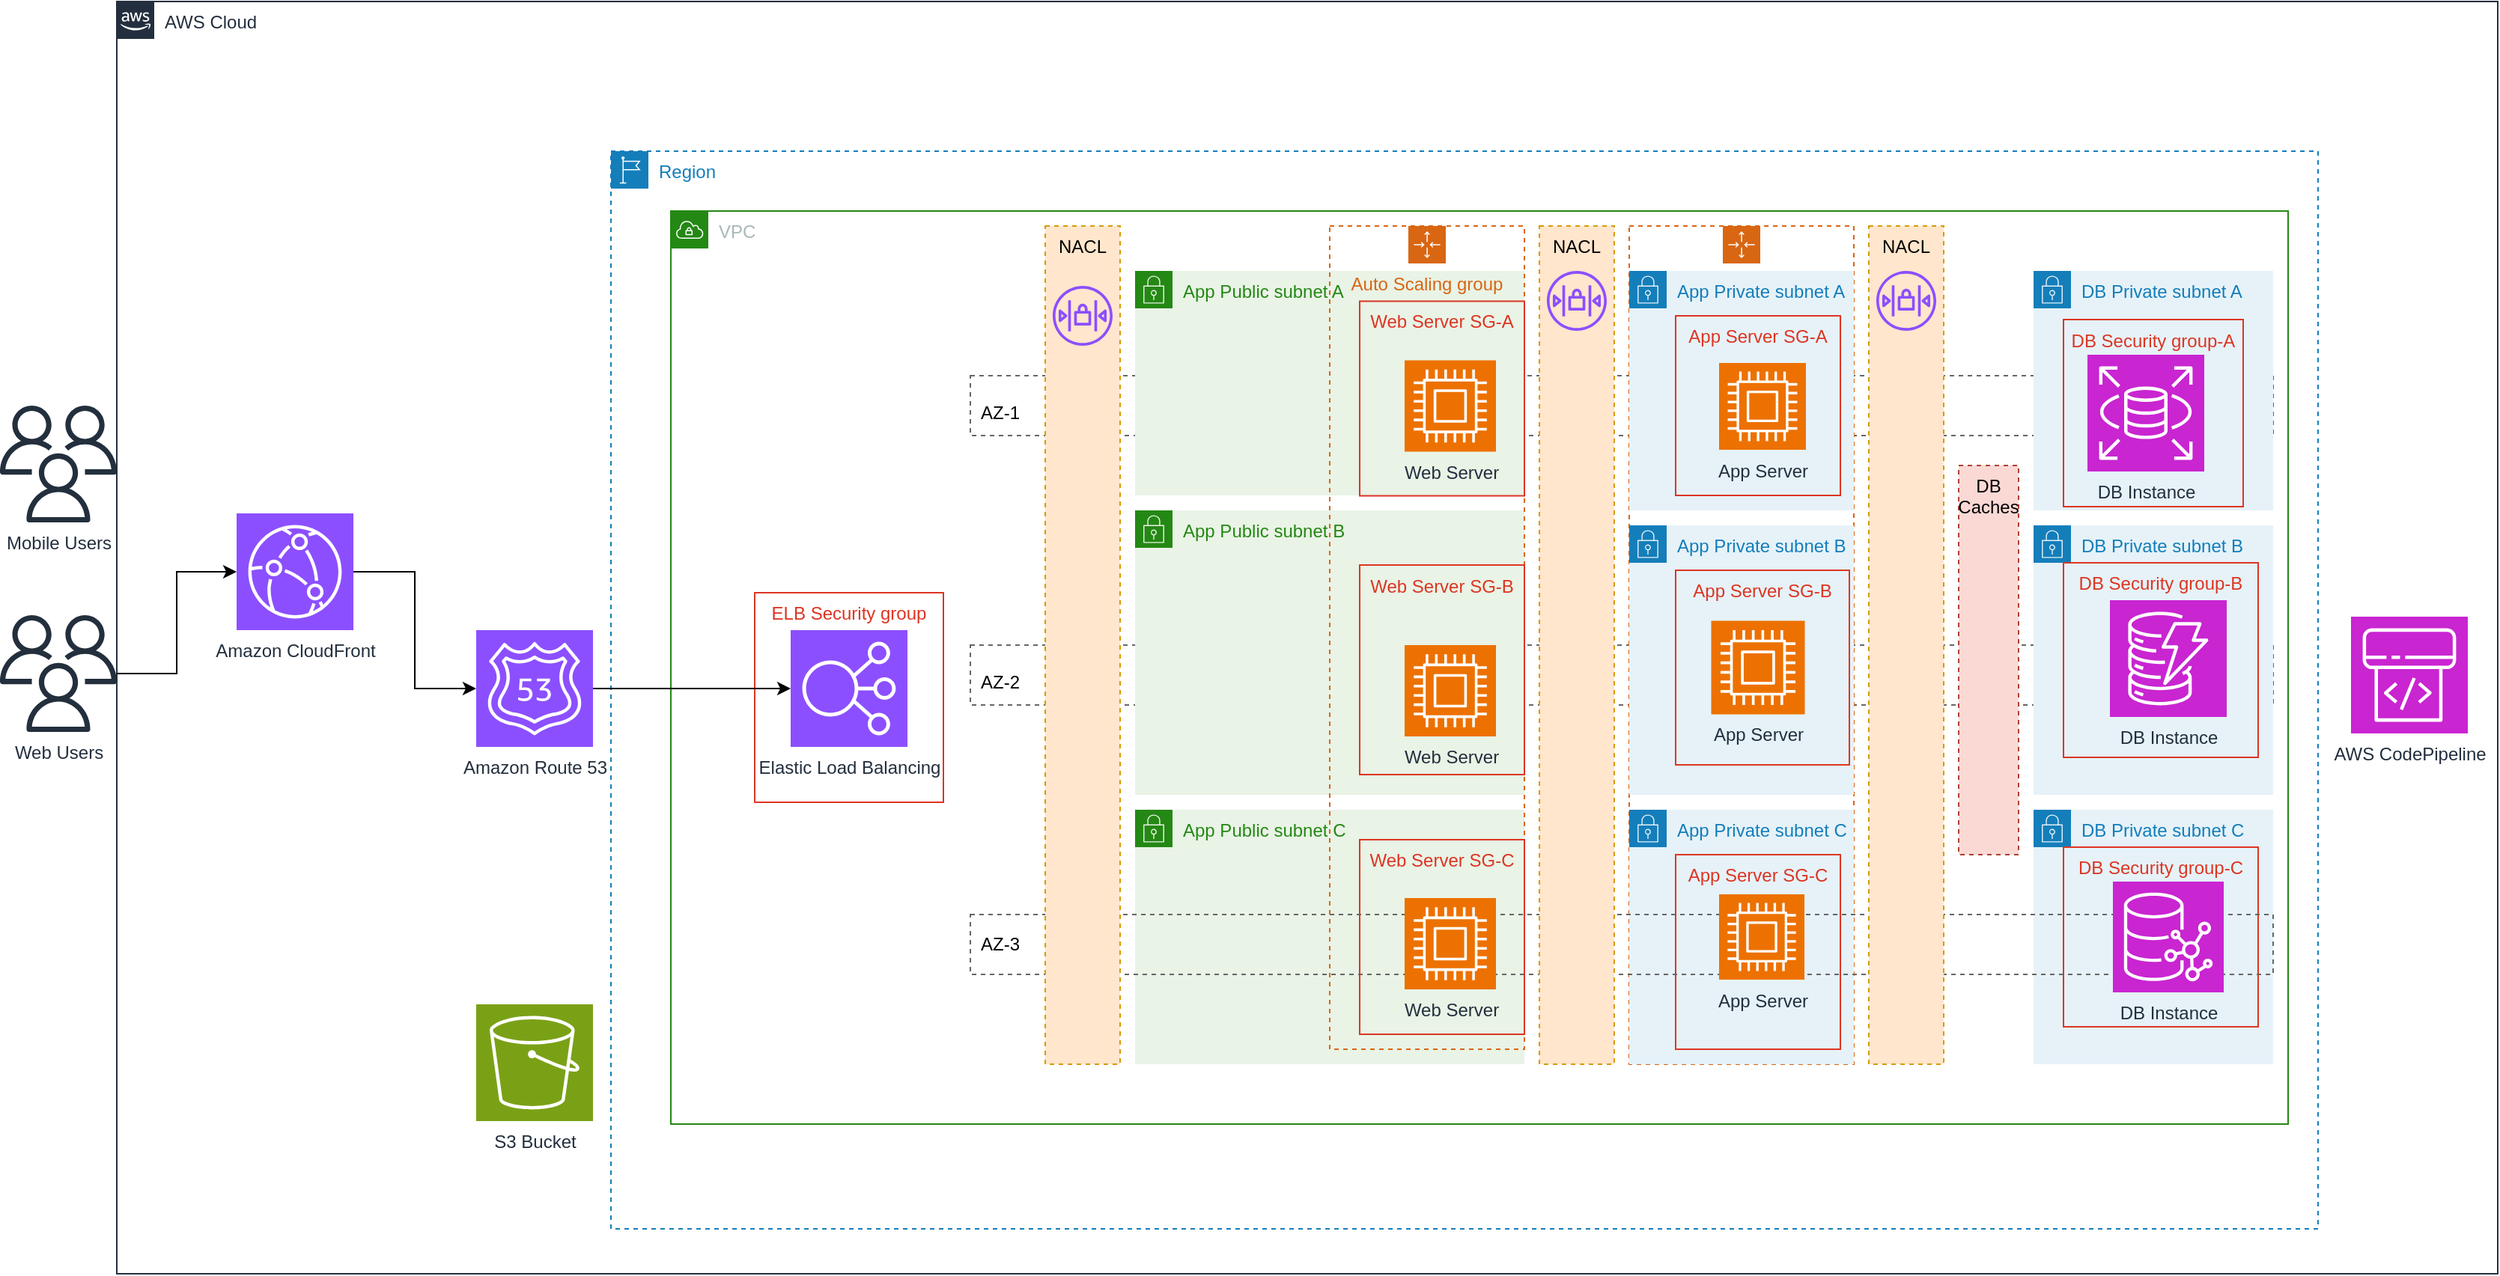 <mxfile version="22.0.4" type="github" pages="3">
  <diagram name="Page-1" id="Cy3Li9NbhKqjfHNNwpPI">
    <mxGraphModel dx="2261" dy="1959" grid="1" gridSize="10" guides="1" tooltips="1" connect="1" arrows="1" fold="1" page="1" pageScale="1" pageWidth="827" pageHeight="1169" math="0" shadow="0">
      <root>
        <mxCell id="0" />
        <mxCell id="1" parent="0" />
        <mxCell id="zzYor34qZdprpkL-p25Z-3" value="" style="fillColor=none;strokeColor=#666666;dashed=1;verticalAlign=top;fontStyle=0;fontColor=#333333;whiteSpace=wrap;html=1;" parent="1" vertex="1">
          <mxGeometry x="280" y="200" width="870" height="40" as="geometry" />
        </mxCell>
        <mxCell id="zzYor34qZdprpkL-p25Z-4" value="" style="fillColor=none;strokeColor=#666666;dashed=1;verticalAlign=top;fontStyle=0;fontColor=#333333;whiteSpace=wrap;html=1;" parent="1" vertex="1">
          <mxGeometry x="280" y="380" width="870" height="40" as="geometry" />
        </mxCell>
        <mxCell id="zzYor34qZdprpkL-p25Z-10" value="Auto Scaling group" style="points=[[0,0],[0.25,0],[0.5,0],[0.75,0],[1,0],[1,0.25],[1,0.5],[1,0.75],[1,1],[0.75,1],[0.5,1],[0.25,1],[0,1],[0,0.75],[0,0.5],[0,0.25]];outlineConnect=0;gradientColor=none;html=1;whiteSpace=wrap;fontSize=12;fontStyle=0;container=1;pointerEvents=0;collapsible=0;recursiveResize=0;shape=mxgraph.aws4.groupCenter;grIcon=mxgraph.aws4.group_auto_scaling_group;grStroke=1;strokeColor=#D86613;fillColor=none;verticalAlign=top;align=center;fontColor=#D86613;dashed=1;spacingTop=25;" parent="1" vertex="1">
          <mxGeometry x="720" y="100" width="150" height="560" as="geometry" />
        </mxCell>
        <mxCell id="53QyqWOA8lbKs4iVCChf-55" value="App Private subnet C" style="points=[[0,0],[0.25,0],[0.5,0],[0.75,0],[1,0],[1,0.25],[1,0.5],[1,0.75],[1,1],[0.75,1],[0.5,1],[0.25,1],[0,1],[0,0.75],[0,0.5],[0,0.25]];outlineConnect=0;gradientColor=none;html=1;whiteSpace=wrap;fontSize=12;fontStyle=0;container=1;pointerEvents=0;collapsible=0;recursiveResize=0;shape=mxgraph.aws4.group;grIcon=mxgraph.aws4.group_security_group;grStroke=0;strokeColor=#147EBA;fillColor=#E6F2F8;verticalAlign=top;align=left;spacingLeft=30;fontColor=#147EBA;dashed=0;" parent="zzYor34qZdprpkL-p25Z-10" vertex="1">
          <mxGeometry y="390" width="150" height="170" as="geometry" />
        </mxCell>
        <mxCell id="53QyqWOA8lbKs4iVCChf-56" value="App Private subnet B" style="points=[[0,0],[0.25,0],[0.5,0],[0.75,0],[1,0],[1,0.25],[1,0.5],[1,0.75],[1,1],[0.75,1],[0.5,1],[0.25,1],[0,1],[0,0.75],[0,0.5],[0,0.25]];outlineConnect=0;gradientColor=none;html=1;whiteSpace=wrap;fontSize=12;fontStyle=0;container=1;pointerEvents=0;collapsible=0;recursiveResize=0;shape=mxgraph.aws4.group;grIcon=mxgraph.aws4.group_security_group;grStroke=0;strokeColor=#147EBA;fillColor=#E6F2F8;verticalAlign=top;align=left;spacingLeft=30;fontColor=#147EBA;dashed=0;" parent="zzYor34qZdprpkL-p25Z-10" vertex="1">
          <mxGeometry y="200" width="150" height="180" as="geometry" />
        </mxCell>
        <mxCell id="53QyqWOA8lbKs4iVCChf-57" value="App Private subnet A" style="points=[[0,0],[0.25,0],[0.5,0],[0.75,0],[1,0],[1,0.25],[1,0.5],[1,0.75],[1,1],[0.75,1],[0.5,1],[0.25,1],[0,1],[0,0.75],[0,0.5],[0,0.25]];outlineConnect=0;gradientColor=none;html=1;whiteSpace=wrap;fontSize=12;fontStyle=0;container=1;pointerEvents=0;collapsible=0;recursiveResize=0;shape=mxgraph.aws4.group;grIcon=mxgraph.aws4.group_security_group;grStroke=0;strokeColor=#147EBA;fillColor=#E6F2F8;verticalAlign=top;align=left;spacingLeft=30;fontColor=#147EBA;dashed=0;" parent="zzYor34qZdprpkL-p25Z-10" vertex="1">
          <mxGeometry y="30" width="150" height="160" as="geometry" />
        </mxCell>
        <mxCell id="zzYor34qZdprpkL-p25Z-16" value="App Server SG-A" style="fillColor=none;strokeColor=#DD3522;verticalAlign=top;fontStyle=0;fontColor=#DD3522;whiteSpace=wrap;html=1;" parent="zzYor34qZdprpkL-p25Z-10" vertex="1">
          <mxGeometry x="31" y="60" width="110" height="120" as="geometry" />
        </mxCell>
        <mxCell id="zzYor34qZdprpkL-p25Z-27" value="App Server" style="sketch=0;points=[[0,0,0],[0.25,0,0],[0.5,0,0],[0.75,0,0],[1,0,0],[0,1,0],[0.25,1,0],[0.5,1,0],[0.75,1,0],[1,1,0],[0,0.25,0],[0,0.5,0],[0,0.75,0],[1,0.25,0],[1,0.5,0],[1,0.75,0]];outlineConnect=0;fontColor=#232F3E;fillColor=#ED7100;strokeColor=#ffffff;dashed=0;verticalLabelPosition=bottom;verticalAlign=top;align=center;html=1;fontSize=12;fontStyle=0;aspect=fixed;shape=mxgraph.aws4.resourceIcon;resIcon=mxgraph.aws4.compute;" parent="zzYor34qZdprpkL-p25Z-10" vertex="1">
          <mxGeometry x="60" y="91.5" width="58" height="58" as="geometry" />
        </mxCell>
        <mxCell id="zzYor34qZdprpkL-p25Z-7" value="App Server SG-B" style="fillColor=none;strokeColor=#DD3522;verticalAlign=top;fontStyle=0;fontColor=#DD3522;whiteSpace=wrap;html=1;movable=1;resizable=1;rotatable=1;deletable=1;editable=1;locked=0;connectable=1;" parent="zzYor34qZdprpkL-p25Z-10" vertex="1">
          <mxGeometry x="31" y="230" width="116" height="130" as="geometry" />
        </mxCell>
        <mxCell id="zzYor34qZdprpkL-p25Z-19" value="App Server" style="sketch=0;points=[[0,0,0],[0.25,0,0],[0.5,0,0],[0.75,0,0],[1,0,0],[0,1,0],[0.25,1,0],[0.5,1,0],[0.75,1,0],[1,1,0],[0,0.25,0],[0,0.5,0],[0,0.75,0],[1,0.25,0],[1,0.5,0],[1,0.75,0]];outlineConnect=0;fontColor=#232F3E;fillColor=#ED7100;strokeColor=#ffffff;dashed=0;verticalLabelPosition=bottom;verticalAlign=top;align=center;html=1;fontSize=12;fontStyle=0;aspect=fixed;shape=mxgraph.aws4.resourceIcon;resIcon=mxgraph.aws4.compute;" parent="zzYor34qZdprpkL-p25Z-10" vertex="1">
          <mxGeometry x="54.75" y="263.75" width="62.5" height="62.5" as="geometry" />
        </mxCell>
        <mxCell id="53QyqWOA8lbKs4iVCChf-42" value="App Server SG-C" style="fillColor=none;strokeColor=#DD3522;verticalAlign=top;fontStyle=0;fontColor=#DD3522;whiteSpace=wrap;html=1;movable=1;resizable=1;rotatable=1;deletable=1;editable=1;locked=0;connectable=1;" parent="zzYor34qZdprpkL-p25Z-10" vertex="1">
          <mxGeometry x="31" y="420" width="110" height="130" as="geometry" />
        </mxCell>
        <mxCell id="53QyqWOA8lbKs4iVCChf-8" value="App Public subnet C" style="points=[[0,0],[0.25,0],[0.5,0],[0.75,0],[1,0],[1,0.25],[1,0.5],[1,0.75],[1,1],[0.75,1],[0.5,1],[0.25,1],[0,1],[0,0.75],[0,0.5],[0,0.25]];outlineConnect=0;gradientColor=none;html=1;whiteSpace=wrap;fontSize=12;fontStyle=0;container=1;pointerEvents=0;collapsible=0;recursiveResize=0;shape=mxgraph.aws4.group;grIcon=mxgraph.aws4.group_security_group;grStroke=0;strokeColor=#248814;fillColor=#E9F3E6;verticalAlign=top;align=left;spacingLeft=30;fontColor=#248814;dashed=0;" parent="1" vertex="1">
          <mxGeometry x="390" y="490" width="260" height="170" as="geometry" />
        </mxCell>
        <mxCell id="zzYor34qZdprpkL-p25Z-1" value="AWS Cloud" style="points=[[0,0],[0.25,0],[0.5,0],[0.75,0],[1,0],[1,0.25],[1,0.5],[1,0.75],[1,1],[0.75,1],[0.5,1],[0.25,1],[0,1],[0,0.75],[0,0.5],[0,0.25]];outlineConnect=0;gradientColor=none;html=1;whiteSpace=wrap;fontSize=12;fontStyle=0;container=1;pointerEvents=0;collapsible=0;recursiveResize=0;shape=mxgraph.aws4.group;grIcon=mxgraph.aws4.group_aws_cloud_alt;strokeColor=#232F3E;fillColor=none;verticalAlign=top;align=left;spacingLeft=30;fontColor=#232F3E;dashed=0;movable=1;resizable=1;rotatable=1;deletable=1;editable=1;locked=0;connectable=1;" parent="1" vertex="1">
          <mxGeometry x="-290" y="-50" width="1590" height="850" as="geometry" />
        </mxCell>
        <mxCell id="zzYor34qZdprpkL-p25Z-24" value="Amazon CloudFront" style="sketch=0;points=[[0,0,0],[0.25,0,0],[0.5,0,0],[0.75,0,0],[1,0,0],[0,1,0],[0.25,1,0],[0.5,1,0],[0.75,1,0],[1,1,0],[0,0.25,0],[0,0.5,0],[0,0.75,0],[1,0.25,0],[1,0.5,0],[1,0.75,0]];outlineConnect=0;fontColor=#232F3E;fillColor=#8C4FFF;strokeColor=#ffffff;dashed=0;verticalLabelPosition=bottom;verticalAlign=top;align=center;html=1;fontSize=12;fontStyle=0;aspect=fixed;shape=mxgraph.aws4.resourceIcon;resIcon=mxgraph.aws4.cloudfront;" parent="zzYor34qZdprpkL-p25Z-1" vertex="1">
          <mxGeometry x="80" y="342" width="78" height="78" as="geometry" />
        </mxCell>
        <mxCell id="zzYor34qZdprpkL-p25Z-25" value="S3 Bucket" style="sketch=0;points=[[0,0,0],[0.25,0,0],[0.5,0,0],[0.75,0,0],[1,0,0],[0,1,0],[0.25,1,0],[0.5,1,0],[0.75,1,0],[1,1,0],[0,0.25,0],[0,0.5,0],[0,0.75,0],[1,0.25,0],[1,0.5,0],[1,0.75,0]];outlineConnect=0;fontColor=#232F3E;fillColor=#7AA116;strokeColor=#ffffff;dashed=0;verticalLabelPosition=bottom;verticalAlign=top;align=center;html=1;fontSize=12;fontStyle=0;aspect=fixed;shape=mxgraph.aws4.resourceIcon;resIcon=mxgraph.aws4.s3;" parent="zzYor34qZdprpkL-p25Z-1" vertex="1">
          <mxGeometry x="240" y="670" width="78" height="78" as="geometry" />
        </mxCell>
        <mxCell id="zzYor34qZdprpkL-p25Z-13" value="App Public subnet A" style="points=[[0,0],[0.25,0],[0.5,0],[0.75,0],[1,0],[1,0.25],[1,0.5],[1,0.75],[1,1],[0.75,1],[0.5,1],[0.25,1],[0,1],[0,0.75],[0,0.5],[0,0.25]];outlineConnect=0;gradientColor=none;html=1;whiteSpace=wrap;fontSize=12;fontStyle=0;container=1;pointerEvents=0;collapsible=0;recursiveResize=0;shape=mxgraph.aws4.group;grIcon=mxgraph.aws4.group_security_group;grStroke=0;strokeColor=#248814;fillColor=#E9F3E6;verticalAlign=top;align=left;spacingLeft=30;fontColor=#248814;dashed=0;" parent="zzYor34qZdprpkL-p25Z-1" vertex="1">
          <mxGeometry x="680" y="180" width="260" height="150" as="geometry" />
        </mxCell>
        <mxCell id="zzYor34qZdprpkL-p25Z-12" value="DB Private subnet B" style="points=[[0,0],[0.25,0],[0.5,0],[0.75,0],[1,0],[1,0.25],[1,0.5],[1,0.75],[1,1],[0.75,1],[0.5,1],[0.25,1],[0,1],[0,0.75],[0,0.5],[0,0.25]];outlineConnect=0;gradientColor=none;html=1;whiteSpace=wrap;fontSize=12;fontStyle=0;container=1;pointerEvents=0;collapsible=0;recursiveResize=0;shape=mxgraph.aws4.group;grIcon=mxgraph.aws4.group_security_group;grStroke=0;strokeColor=#147EBA;fillColor=#E6F2F8;verticalAlign=top;align=left;spacingLeft=30;fontColor=#147EBA;dashed=0;" parent="zzYor34qZdprpkL-p25Z-1" vertex="1">
          <mxGeometry x="1280" y="350" width="160" height="180" as="geometry" />
        </mxCell>
        <mxCell id="zzYor34qZdprpkL-p25Z-6" value="DB Security group-B" style="fillColor=none;strokeColor=#DD3522;verticalAlign=top;fontStyle=0;fontColor=#DD3522;whiteSpace=wrap;html=1;" parent="zzYor34qZdprpkL-p25Z-1" vertex="1">
          <mxGeometry x="1300" y="375" width="130" height="130" as="geometry" />
        </mxCell>
        <mxCell id="53QyqWOA8lbKs4iVCChf-21" value="AZ-3" style="text;strokeColor=none;align=center;fillColor=none;html=1;verticalAlign=middle;whiteSpace=wrap;rounded=0;" parent="zzYor34qZdprpkL-p25Z-1" vertex="1">
          <mxGeometry x="560" y="615" width="60" height="30" as="geometry" />
        </mxCell>
        <mxCell id="53QyqWOA8lbKs4iVCChf-23" value="AWS CodePipeline" style="sketch=0;points=[[0,0,0],[0.25,0,0],[0.5,0,0],[0.75,0,0],[1,0,0],[0,1,0],[0.25,1,0],[0.5,1,0],[0.75,1,0],[1,1,0],[0,0.25,0],[0,0.5,0],[0,0.75,0],[1,0.25,0],[1,0.5,0],[1,0.75,0]];outlineConnect=0;fontColor=#232F3E;fillColor=#C925D1;strokeColor=#ffffff;dashed=0;verticalLabelPosition=bottom;verticalAlign=top;align=center;html=1;fontSize=12;fontStyle=0;aspect=fixed;shape=mxgraph.aws4.resourceIcon;resIcon=mxgraph.aws4.codepipeline;" parent="zzYor34qZdprpkL-p25Z-1" vertex="1">
          <mxGeometry x="1492" y="411" width="78" height="78" as="geometry" />
        </mxCell>
        <mxCell id="zzYor34qZdprpkL-p25Z-21" value="Amazon Route 53" style="sketch=0;points=[[0,0,0],[0.25,0,0],[0.5,0,0],[0.75,0,0],[1,0,0],[0,1,0],[0.25,1,0],[0.5,1,0],[0.75,1,0],[1,1,0],[0,0.25,0],[0,0.5,0],[0,0.75,0],[1,0.25,0],[1,0.5,0],[1,0.75,0]];outlineConnect=0;fontColor=#232F3E;fillColor=#8C4FFF;strokeColor=#ffffff;dashed=0;verticalLabelPosition=bottom;verticalAlign=top;align=center;html=1;fontSize=12;fontStyle=0;aspect=fixed;shape=mxgraph.aws4.resourceIcon;resIcon=mxgraph.aws4.route_53;" parent="zzYor34qZdprpkL-p25Z-1" vertex="1">
          <mxGeometry x="240" y="420" width="78" height="78" as="geometry" />
        </mxCell>
        <mxCell id="53QyqWOA8lbKs4iVCChf-44" value="" style="edgeStyle=orthogonalEdgeStyle;rounded=0;orthogonalLoop=1;jettySize=auto;html=1;" parent="zzYor34qZdprpkL-p25Z-1" source="zzYor34qZdprpkL-p25Z-24" target="zzYor34qZdprpkL-p25Z-21" edge="1">
          <mxGeometry relative="1" as="geometry">
            <mxPoint x="260" y="459" as="sourcePoint" />
            <mxPoint x="450" y="459" as="targetPoint" />
          </mxGeometry>
        </mxCell>
        <mxCell id="zzYor34qZdprpkL-p25Z-9" value="DB Instance" style="sketch=0;points=[[0,0,0],[0.25,0,0],[0.5,0,0],[0.75,0,0],[1,0,0],[0,1,0],[0.25,1,0],[0.5,1,0],[0.75,1,0],[1,1,0],[0,0.25,0],[0,0.5,0],[0,0.75,0],[1,0.25,0],[1,0.5,0],[1,0.75,0]];outlineConnect=0;fontColor=#232F3E;fillColor=#C925D1;strokeColor=#ffffff;dashed=0;verticalLabelPosition=bottom;verticalAlign=top;align=center;html=1;fontSize=12;fontStyle=0;aspect=fixed;shape=mxgraph.aws4.resourceIcon;resIcon=mxgraph.aws4.dynamodb;" parent="zzYor34qZdprpkL-p25Z-1" vertex="1">
          <mxGeometry x="1331" y="400" width="78" height="78" as="geometry" />
        </mxCell>
        <mxCell id="53QyqWOA8lbKs4iVCChf-14" value="DB Private subnet C" style="points=[[0,0],[0.25,0],[0.5,0],[0.75,0],[1,0],[1,0.25],[1,0.5],[1,0.75],[1,1],[0.75,1],[0.5,1],[0.25,1],[0,1],[0,0.75],[0,0.5],[0,0.25]];outlineConnect=0;gradientColor=none;html=1;whiteSpace=wrap;fontSize=12;fontStyle=0;container=1;pointerEvents=0;collapsible=0;recursiveResize=0;shape=mxgraph.aws4.group;grIcon=mxgraph.aws4.group_security_group;grStroke=0;strokeColor=#147EBA;fillColor=#E6F2F8;verticalAlign=top;align=left;spacingLeft=30;fontColor=#147EBA;dashed=0;" parent="zzYor34qZdprpkL-p25Z-1" vertex="1">
          <mxGeometry x="1280" y="540" width="160" height="170" as="geometry" />
        </mxCell>
        <mxCell id="53QyqWOA8lbKs4iVCChf-15" value="DB Security group-C" style="fillColor=none;strokeColor=#DD3522;verticalAlign=top;fontStyle=0;fontColor=#DD3522;whiteSpace=wrap;html=1;" parent="zzYor34qZdprpkL-p25Z-1" vertex="1">
          <mxGeometry x="1300" y="565" width="130" height="120" as="geometry" />
        </mxCell>
        <mxCell id="zzYor34qZdprpkL-p25Z-28" value="" style="fillColor=none;strokeColor=#666666;dashed=1;verticalAlign=top;fontStyle=0;fontColor=#333333;whiteSpace=wrap;html=1;" parent="zzYor34qZdprpkL-p25Z-1" vertex="1">
          <mxGeometry x="570" y="610" width="870" height="40" as="geometry" />
        </mxCell>
        <mxCell id="zzYor34qZdprpkL-p25Z-20" value="App Server" style="sketch=0;points=[[0,0,0],[0.25,0,0],[0.5,0,0],[0.75,0,0],[1,0,0],[0,1,0],[0.25,1,0],[0.5,1,0],[0.75,1,0],[1,1,0],[0,0.25,0],[0,0.5,0],[0,0.75,0],[1,0.25,0],[1,0.5,0],[1,0.75,0]];outlineConnect=0;fontColor=#232F3E;fillColor=#ED7100;strokeColor=#ffffff;dashed=0;verticalLabelPosition=bottom;verticalAlign=top;align=center;html=1;fontSize=12;fontStyle=0;aspect=fixed;shape=mxgraph.aws4.resourceIcon;resIcon=mxgraph.aws4.compute;" parent="zzYor34qZdprpkL-p25Z-1" vertex="1">
          <mxGeometry x="1070" y="596.5" width="57" height="57" as="geometry" />
        </mxCell>
        <mxCell id="zzYor34qZdprpkL-p25Z-8" value="DB Instance" style="sketch=0;points=[[0,0,0],[0.25,0,0],[0.5,0,0],[0.75,0,0],[1,0,0],[0,1,0],[0.25,1,0],[0.5,1,0],[0.75,1,0],[1,1,0],[0,0.25,0],[0,0.5,0],[0,0.75,0],[1,0.25,0],[1,0.5,0],[1,0.75,0]];outlineConnect=0;fontColor=#232F3E;fillColor=#C925D1;strokeColor=#ffffff;dashed=0;verticalLabelPosition=bottom;verticalAlign=top;align=center;html=1;fontSize=12;fontStyle=0;aspect=fixed;shape=mxgraph.aws4.resourceIcon;resIcon=mxgraph.aws4.neptune;" parent="zzYor34qZdprpkL-p25Z-1" vertex="1">
          <mxGeometry x="1333" y="588" width="74" height="74" as="geometry" />
        </mxCell>
        <mxCell id="53QyqWOA8lbKs4iVCChf-17" value="ELB Security group" style="fillColor=none;strokeColor=#DD3522;verticalAlign=top;fontStyle=0;fontColor=#DD3522;whiteSpace=wrap;html=1;" parent="1" vertex="1">
          <mxGeometry x="136" y="345" width="126" height="140" as="geometry" />
        </mxCell>
        <mxCell id="53QyqWOA8lbKs4iVCChf-3" value="NACL" style="whiteSpace=wrap;html=1;verticalAlign=top;fillColor=#ffe6cc;strokeColor=#d79b00;sketch=0;dashed=1;fontStyle=0;" parent="1" vertex="1">
          <mxGeometry x="330" y="100" width="50" height="560" as="geometry" />
        </mxCell>
        <mxCell id="zzYor34qZdprpkL-p25Z-14" value="DB Private subnet A" style="points=[[0,0],[0.25,0],[0.5,0],[0.75,0],[1,0],[1,0.25],[1,0.5],[1,0.75],[1,1],[0.75,1],[0.5,1],[0.25,1],[0,1],[0,0.75],[0,0.5],[0,0.25]];outlineConnect=0;gradientColor=none;html=1;whiteSpace=wrap;fontSize=12;fontStyle=0;container=1;pointerEvents=0;collapsible=0;recursiveResize=0;shape=mxgraph.aws4.group;grIcon=mxgraph.aws4.group_security_group;grStroke=0;strokeColor=#147EBA;fillColor=#E6F2F8;verticalAlign=top;align=left;spacingLeft=30;fontColor=#147EBA;dashed=0;" parent="1" vertex="1">
          <mxGeometry x="990" y="130" width="160" height="160" as="geometry" />
        </mxCell>
        <mxCell id="53QyqWOA8lbKs4iVCChf-7" value="App Public subnet B" style="points=[[0,0],[0.25,0],[0.5,0],[0.75,0],[1,0],[1,0.25],[1,0.5],[1,0.75],[1,1],[0.75,1],[0.5,1],[0.25,1],[0,1],[0,0.75],[0,0.5],[0,0.25]];outlineConnect=0;gradientColor=none;html=1;whiteSpace=wrap;fontSize=12;fontStyle=0;container=1;pointerEvents=0;collapsible=0;recursiveResize=0;shape=mxgraph.aws4.group;grIcon=mxgraph.aws4.group_security_group;grStroke=0;strokeColor=#248814;fillColor=#E9F3E6;verticalAlign=top;align=left;spacingLeft=30;fontColor=#248814;dashed=0;" parent="1" vertex="1">
          <mxGeometry x="390" y="290" width="260" height="190" as="geometry" />
        </mxCell>
        <mxCell id="zzYor34qZdprpkL-p25Z-2" value="Region" style="points=[[0,0],[0.25,0],[0.5,0],[0.75,0],[1,0],[1,0.25],[1,0.5],[1,0.75],[1,1],[0.75,1],[0.5,1],[0.25,1],[0,1],[0,0.75],[0,0.5],[0,0.25]];outlineConnect=0;gradientColor=none;html=1;whiteSpace=wrap;fontSize=12;fontStyle=0;container=1;pointerEvents=0;collapsible=0;recursiveResize=0;shape=mxgraph.aws4.group;grIcon=mxgraph.aws4.group_region;strokeColor=#147EBA;fillColor=none;verticalAlign=top;align=left;spacingLeft=30;fontColor=#147EBA;dashed=1;" parent="1" vertex="1">
          <mxGeometry x="40" y="50" width="1140" height="720" as="geometry" />
        </mxCell>
        <mxCell id="zzYor34qZdprpkL-p25Z-11" value="VPC" style="points=[[0,0],[0.25,0],[0.5,0],[0.75,0],[1,0],[1,0.25],[1,0.5],[1,0.75],[1,1],[0.75,1],[0.5,1],[0.25,1],[0,1],[0,0.75],[0,0.5],[0,0.25]];outlineConnect=0;gradientColor=none;html=1;whiteSpace=wrap;fontSize=12;fontStyle=0;container=0;pointerEvents=0;collapsible=0;recursiveResize=0;shape=mxgraph.aws4.group;grIcon=mxgraph.aws4.group_vpc;strokeColor=#248814;fillColor=none;verticalAlign=top;align=left;spacingLeft=30;fontColor=#AAB7B8;dashed=0;movable=1;resizable=1;rotatable=1;deletable=1;editable=1;locked=0;connectable=1;" parent="1" vertex="1">
          <mxGeometry x="80" y="90" width="1080" height="610" as="geometry" />
        </mxCell>
        <mxCell id="zzYor34qZdprpkL-p25Z-34" value="" style="edgeStyle=orthogonalEdgeStyle;rounded=0;orthogonalLoop=1;jettySize=auto;html=1;" parent="1" source="zzYor34qZdprpkL-p25Z-21" target="zzYor34qZdprpkL-p25Z-26" edge="1">
          <mxGeometry relative="1" as="geometry" />
        </mxCell>
        <mxCell id="zzYor34qZdprpkL-p25Z-26" value="Elastic Load Balancing" style="sketch=0;points=[[0,0,0],[0.25,0,0],[0.5,0,0],[0.75,0,0],[1,0,0],[0,1,0],[0.25,1,0],[0.5,1,0],[0.75,1,0],[1,1,0],[0,0.25,0],[0,0.5,0],[0,0.75,0],[1,0.25,0],[1,0.5,0],[1,0.75,0]];outlineConnect=0;fontColor=#232F3E;fillColor=#8C4FFF;strokeColor=#ffffff;dashed=0;verticalLabelPosition=bottom;verticalAlign=top;align=center;html=1;fontSize=12;fontStyle=0;aspect=fixed;shape=mxgraph.aws4.resourceIcon;resIcon=mxgraph.aws4.elastic_load_balancing;" parent="1" vertex="1">
          <mxGeometry x="160" y="370" width="78" height="78" as="geometry" />
        </mxCell>
        <mxCell id="zzYor34qZdprpkL-p25Z-29" value="DB Instance" style="sketch=0;points=[[0,0,0],[0.25,0,0],[0.5,0,0],[0.75,0,0],[1,0,0],[0,1,0],[0.25,1,0],[0.5,1,0],[0.75,1,0],[1,1,0],[0,0.25,0],[0,0.5,0],[0,0.75,0],[1,0.25,0],[1,0.5,0],[1,0.75,0]];outlineConnect=0;fontColor=#232F3E;fillColor=#C925D1;strokeColor=#ffffff;dashed=0;verticalLabelPosition=bottom;verticalAlign=top;align=center;html=1;fontSize=12;fontStyle=0;aspect=fixed;shape=mxgraph.aws4.resourceIcon;resIcon=mxgraph.aws4.rds;" parent="1" vertex="1">
          <mxGeometry x="1026" y="186" width="78" height="78" as="geometry" />
        </mxCell>
        <mxCell id="53QyqWOA8lbKs4iVCChf-2" value="" style="sketch=0;outlineConnect=0;fontColor=#232F3E;gradientColor=none;fillColor=#8C4FFF;strokeColor=none;dashed=0;verticalLabelPosition=bottom;verticalAlign=top;align=center;html=1;fontSize=12;fontStyle=0;aspect=fixed;pointerEvents=1;shape=mxgraph.aws4.network_access_control_list;" parent="1" vertex="1">
          <mxGeometry x="335" y="140" width="40" height="40" as="geometry" />
        </mxCell>
        <mxCell id="zzYor34qZdprpkL-p25Z-23" value="Web Users" style="sketch=0;outlineConnect=0;fontColor=#232F3E;gradientColor=none;fillColor=#232F3D;strokeColor=none;dashed=0;verticalLabelPosition=bottom;verticalAlign=top;align=center;html=1;fontSize=12;fontStyle=0;aspect=fixed;pointerEvents=1;shape=mxgraph.aws4.users;" parent="1" vertex="1">
          <mxGeometry x="-368" y="360" width="78" height="78" as="geometry" />
        </mxCell>
        <mxCell id="zzYor34qZdprpkL-p25Z-32" value="" style="edgeStyle=orthogonalEdgeStyle;rounded=0;orthogonalLoop=1;jettySize=auto;html=1;" parent="1" source="zzYor34qZdprpkL-p25Z-23" target="zzYor34qZdprpkL-p25Z-24" edge="1">
          <mxGeometry relative="1" as="geometry" />
        </mxCell>
        <mxCell id="53QyqWOA8lbKs4iVCChf-20" value="AZ-1" style="text;strokeColor=none;align=center;fillColor=none;html=1;verticalAlign=middle;whiteSpace=wrap;rounded=0;" parent="1" vertex="1">
          <mxGeometry x="270" y="210" width="60" height="30" as="geometry" />
        </mxCell>
        <mxCell id="53QyqWOA8lbKs4iVCChf-22" value="AZ-2" style="text;strokeColor=none;align=center;fillColor=none;html=1;verticalAlign=middle;whiteSpace=wrap;rounded=0;" parent="1" vertex="1">
          <mxGeometry x="270" y="390" width="60" height="30" as="geometry" />
        </mxCell>
        <mxCell id="53QyqWOA8lbKs4iVCChf-35" value="DB Security group-A" style="fillColor=none;strokeColor=#DD3522;verticalAlign=top;fontStyle=0;fontColor=#DD3522;whiteSpace=wrap;html=1;" parent="1" vertex="1">
          <mxGeometry x="1010" y="162.5" width="120" height="125" as="geometry" />
        </mxCell>
        <mxCell id="53QyqWOA8lbKs4iVCChf-45" value="Mobile Users" style="sketch=0;outlineConnect=0;fontColor=#232F3E;gradientColor=none;fillColor=#232F3D;strokeColor=none;dashed=0;verticalLabelPosition=bottom;verticalAlign=top;align=center;html=1;fontSize=12;fontStyle=0;aspect=fixed;pointerEvents=1;shape=mxgraph.aws4.users;" parent="1" vertex="1">
          <mxGeometry x="-368" y="220" width="78" height="78" as="geometry" />
        </mxCell>
        <mxCell id="53QyqWOA8lbKs4iVCChf-47" value="Auto Scaling group" style="points=[[0,0],[0.25,0],[0.5,0],[0.75,0],[1,0],[1,0.25],[1,0.5],[1,0.75],[1,1],[0.75,1],[0.5,1],[0.25,1],[0,1],[0,0.75],[0,0.5],[0,0.25]];outlineConnect=0;gradientColor=none;html=1;whiteSpace=wrap;fontSize=12;fontStyle=0;container=1;pointerEvents=0;collapsible=0;recursiveResize=0;shape=mxgraph.aws4.groupCenter;grIcon=mxgraph.aws4.group_auto_scaling_group;grStroke=1;strokeColor=#D86613;fillColor=none;verticalAlign=top;align=center;fontColor=#D86613;dashed=1;spacingTop=25;" parent="1" vertex="1">
          <mxGeometry x="520" y="100" width="130" height="550" as="geometry" />
        </mxCell>
        <mxCell id="53QyqWOA8lbKs4iVCChf-53" value="Web Server SG-C" style="fillColor=none;strokeColor=#DD3522;verticalAlign=top;fontStyle=0;fontColor=#DD3522;whiteSpace=wrap;html=1;movable=1;resizable=1;rotatable=1;deletable=1;editable=1;locked=0;connectable=1;" parent="53QyqWOA8lbKs4iVCChf-47" vertex="1">
          <mxGeometry x="20" y="410" width="110" height="130" as="geometry" />
        </mxCell>
        <mxCell id="53QyqWOA8lbKs4iVCChf-48" value="Web Server SG-A" style="fillColor=none;strokeColor=#DD3522;verticalAlign=top;fontStyle=0;fontColor=#DD3522;whiteSpace=wrap;html=1;" parent="53QyqWOA8lbKs4iVCChf-47" vertex="1">
          <mxGeometry x="20" y="50.25" width="110" height="130" as="geometry" />
        </mxCell>
        <mxCell id="53QyqWOA8lbKs4iVCChf-49" value="Web Server" style="sketch=0;points=[[0,0,0],[0.25,0,0],[0.5,0,0],[0.75,0,0],[1,0,0],[0,1,0],[0.25,1,0],[0.5,1,0],[0.75,1,0],[1,1,0],[0,0.25,0],[0,0.5,0],[0,0.75,0],[1,0.25,0],[1,0.5,0],[1,0.75,0]];outlineConnect=0;fontColor=#232F3E;fillColor=#ED7100;strokeColor=#ffffff;dashed=0;verticalLabelPosition=bottom;verticalAlign=top;align=center;html=1;fontSize=12;fontStyle=0;aspect=fixed;shape=mxgraph.aws4.resourceIcon;resIcon=mxgraph.aws4.compute;" parent="53QyqWOA8lbKs4iVCChf-47" vertex="1">
          <mxGeometry x="50" y="89.75" width="61" height="61" as="geometry" />
        </mxCell>
        <mxCell id="53QyqWOA8lbKs4iVCChf-50" value="Web Server SG-B" style="fillColor=none;strokeColor=#DD3522;verticalAlign=top;fontStyle=0;fontColor=#DD3522;whiteSpace=wrap;html=1;movable=1;resizable=1;rotatable=1;deletable=1;editable=1;locked=0;connectable=1;" parent="53QyqWOA8lbKs4iVCChf-47" vertex="1">
          <mxGeometry x="20" y="226.5" width="110" height="140" as="geometry" />
        </mxCell>
        <mxCell id="53QyqWOA8lbKs4iVCChf-51" value="Web Server" style="sketch=0;points=[[0,0,0],[0.25,0,0],[0.5,0,0],[0.75,0,0],[1,0,0],[0,1,0],[0.25,1,0],[0.5,1,0],[0.75,1,0],[1,1,0],[0,0.25,0],[0,0.5,0],[0,0.75,0],[1,0.25,0],[1,0.5,0],[1,0.75,0]];outlineConnect=0;fontColor=#232F3E;fillColor=#ED7100;strokeColor=#ffffff;dashed=0;verticalLabelPosition=bottom;verticalAlign=top;align=center;html=1;fontSize=12;fontStyle=0;aspect=fixed;shape=mxgraph.aws4.resourceIcon;resIcon=mxgraph.aws4.compute;" parent="53QyqWOA8lbKs4iVCChf-47" vertex="1">
          <mxGeometry x="50" y="280" width="61" height="61" as="geometry" />
        </mxCell>
        <mxCell id="53QyqWOA8lbKs4iVCChf-52" value="Web Server" style="sketch=0;points=[[0,0,0],[0.25,0,0],[0.5,0,0],[0.75,0,0],[1,0,0],[0,1,0],[0.25,1,0],[0.5,1,0],[0.75,1,0],[1,1,0],[0,0.25,0],[0,0.5,0],[0,0.75,0],[1,0.25,0],[1,0.5,0],[1,0.75,0]];outlineConnect=0;fontColor=#232F3E;fillColor=#ED7100;strokeColor=#ffffff;dashed=0;verticalLabelPosition=bottom;verticalAlign=top;align=center;html=1;fontSize=12;fontStyle=0;aspect=fixed;shape=mxgraph.aws4.resourceIcon;resIcon=mxgraph.aws4.compute;" parent="53QyqWOA8lbKs4iVCChf-47" vertex="1">
          <mxGeometry x="50" y="449" width="61" height="61" as="geometry" />
        </mxCell>
        <mxCell id="53QyqWOA8lbKs4iVCChf-54" value="NACL" style="whiteSpace=wrap;html=1;verticalAlign=top;fillColor=#ffe6cc;strokeColor=#d79b00;sketch=0;dashed=1;fontStyle=0;" parent="1" vertex="1">
          <mxGeometry x="880" y="100" width="50" height="560" as="geometry" />
        </mxCell>
        <mxCell id="53QyqWOA8lbKs4iVCChf-58" value="NACL" style="whiteSpace=wrap;html=1;verticalAlign=top;fillColor=#ffe6cc;strokeColor=#d79b00;sketch=0;dashed=1;fontStyle=0;" parent="1" vertex="1">
          <mxGeometry x="660" y="100" width="50" height="560" as="geometry" />
        </mxCell>
        <mxCell id="53QyqWOA8lbKs4iVCChf-59" value="" style="sketch=0;outlineConnect=0;fontColor=#232F3E;gradientColor=none;fillColor=#8C4FFF;strokeColor=none;dashed=0;verticalLabelPosition=bottom;verticalAlign=top;align=center;html=1;fontSize=12;fontStyle=0;aspect=fixed;pointerEvents=1;shape=mxgraph.aws4.network_access_control_list;" parent="1" vertex="1">
          <mxGeometry x="665" y="130" width="40" height="40" as="geometry" />
        </mxCell>
        <mxCell id="53QyqWOA8lbKs4iVCChf-60" value="" style="sketch=0;outlineConnect=0;fontColor=#232F3E;gradientColor=none;fillColor=#8C4FFF;strokeColor=none;dashed=0;verticalLabelPosition=bottom;verticalAlign=top;align=center;html=1;fontSize=12;fontStyle=0;aspect=fixed;pointerEvents=1;shape=mxgraph.aws4.network_access_control_list;" parent="1" vertex="1">
          <mxGeometry x="885" y="130" width="40" height="40" as="geometry" />
        </mxCell>
        <mxCell id="uMKxJtInnoFZLaxTRiU3-1" value="DB Caches" style="whiteSpace=wrap;html=1;verticalAlign=top;fillColor=#fad9d5;sketch=0;dashed=1;fontStyle=0;strokeColor=#ae4132;" parent="1" vertex="1">
          <mxGeometry x="940" y="260" width="40" height="260" as="geometry" />
        </mxCell>
      </root>
    </mxGraphModel>
  </diagram>
  <diagram id="0841PgJ105X04JAaVN4H" name="Page-2">
    <mxGraphModel dx="2603" dy="1617" grid="1" gridSize="10" guides="1" tooltips="1" connect="1" arrows="1" fold="1" page="1" pageScale="1" pageWidth="1169" pageHeight="827" background="none" math="0" shadow="0">
      <root>
        <mxCell id="0" />
        <mxCell id="1" parent="0" />
        <mxCell id="rs5WKnLIzFrVUU9SS_Co-329" value="" style="edgeStyle=orthogonalEdgeStyle;rounded=0;orthogonalLoop=1;jettySize=auto;html=1;exitX=0.641;exitY=0.897;exitDx=0;exitDy=0;exitPerimeter=0;entryX=0.25;entryY=0;entryDx=0;entryDy=0;entryPerimeter=0;dashed=1;" parent="1" source="H-xE9jQPomdomHhWqmm9-3" target="H-xE9jQPomdomHhWqmm9-6" edge="1">
          <mxGeometry relative="1" as="geometry">
            <mxPoint x="350" y="720" as="targetPoint" />
          </mxGeometry>
        </mxCell>
        <mxCell id="rs5WKnLIzFrVUU9SS_Co-231" value="" style="edgeStyle=orthogonalEdgeStyle;rounded=0;orthogonalLoop=1;jettySize=auto;html=1;elbow=vertical;dashed=1;" parent="1" source="H-xE9jQPomdomHhWqmm9-1" target="rs5WKnLIzFrVUU9SS_Co-3" edge="1">
          <mxGeometry relative="1" as="geometry" />
        </mxCell>
        <mxCell id="rs5WKnLIzFrVUU9SS_Co-320" value="" style="edgeStyle=none;rounded=0;orthogonalLoop=1;jettySize=auto;html=1;dashed=1;entryX=0.25;entryY=0;entryDx=0;entryDy=0;entryPerimeter=0;exitX=0.65;exitY=1;exitDx=0;exitDy=0;exitPerimeter=0;" parent="1" source="H-xE9jQPomdomHhWqmm9-1" target="H-xE9jQPomdomHhWqmm9-7" edge="1">
          <mxGeometry relative="1" as="geometry">
            <mxPoint x="440" y="560" as="targetPoint" />
          </mxGeometry>
        </mxCell>
        <mxCell id="H-xE9jQPomdomHhWqmm9-1" value="App Server&lt;br&gt;EC2 Linux" style="sketch=0;points=[[0,0,0],[0.25,0,0],[0.5,0,0],[0.75,0,0],[1,0,0],[0,1,0],[0.25,1,0],[0.5,1,0],[0.75,1,0],[1,1,0],[0,0.25,0],[0,0.5,0],[0,0.75,0],[1,0.25,0],[1,0.5,0],[1,0.75,0]];outlineConnect=0;fontColor=#232F3E;fillColor=#ED7100;strokeColor=#ffffff;dashed=0;verticalLabelPosition=bottom;verticalAlign=top;align=center;html=1;fontSize=12;fontStyle=0;aspect=fixed;shape=mxgraph.aws4.resourceIcon;resIcon=mxgraph.aws4.ec2;" parent="1" vertex="1">
          <mxGeometry x="400" y="320" width="80" height="80" as="geometry" />
        </mxCell>
        <mxCell id="rs5WKnLIzFrVUU9SS_Co-230" value="" style="edgeStyle=orthogonalEdgeStyle;rounded=0;orthogonalLoop=1;jettySize=auto;html=1;elbow=vertical;dashed=1;" parent="1" source="H-xE9jQPomdomHhWqmm9-3" target="rs5WKnLIzFrVUU9SS_Co-3" edge="1">
          <mxGeometry relative="1" as="geometry" />
        </mxCell>
        <mxCell id="rs5WKnLIzFrVUU9SS_Co-321" value="" style="edgeStyle=none;rounded=0;orthogonalLoop=1;jettySize=auto;html=1;dashed=1;entryX=0.727;entryY=0;entryDx=0;entryDy=0;entryPerimeter=0;" parent="1" target="rs5WKnLIzFrVUU9SS_Co-316" edge="1">
          <mxGeometry relative="1" as="geometry">
            <mxPoint x="300" y="400" as="sourcePoint" />
            <mxPoint x="303" y="560" as="targetPoint" />
          </mxGeometry>
        </mxCell>
        <mxCell id="H-xE9jQPomdomHhWqmm9-3" value="App Server&lt;br&gt;EC2 Linux" style="sketch=0;points=[[0,0,0],[0.25,0,0],[0.5,0,0],[0.75,0,0],[1,0,0],[0,1,0],[0.25,1,0],[0.5,1,0],[0.75,1,0],[1,1,0],[0,0.25,0],[0,0.5,0],[0,0.75,0],[1,0.25,0],[1,0.5,0],[1,0.75,0]];outlineConnect=0;fontColor=#232F3E;fillColor=#ED7100;strokeColor=#ffffff;dashed=0;verticalLabelPosition=bottom;verticalAlign=top;align=center;html=1;fontSize=12;fontStyle=0;aspect=fixed;shape=mxgraph.aws4.resourceIcon;resIcon=mxgraph.aws4.ec2;" parent="1" vertex="1">
          <mxGeometry x="280" y="320" width="78" height="78" as="geometry" />
        </mxCell>
        <mxCell id="rs5WKnLIzFrVUU9SS_Co-285" value="" style="edgeStyle=elbowEdgeStyle;rounded=0;orthogonalLoop=1;jettySize=auto;html=1;entryX=1;entryY=0.5;entryDx=0;entryDy=0;entryPerimeter=0;" parent="1" source="H-xE9jQPomdomHhWqmm9-4" target="rs5WKnLIzFrVUU9SS_Co-7" edge="1">
          <mxGeometry relative="1" as="geometry">
            <mxPoint x="250" y="360" as="targetPoint" />
          </mxGeometry>
        </mxCell>
        <mxCell id="rs5WKnLIzFrVUU9SS_Co-287" value="" style="edgeStyle=none;rounded=0;orthogonalLoop=1;jettySize=auto;html=1;elbow=vertical;" parent="1" source="H-xE9jQPomdomHhWqmm9-4" target="H-xE9jQPomdomHhWqmm9-3" edge="1">
          <mxGeometry relative="1" as="geometry" />
        </mxCell>
        <mxCell id="rs5WKnLIzFrVUU9SS_Co-289" value="" style="edgeStyle=none;rounded=0;orthogonalLoop=1;jettySize=auto;html=1;elbow=vertical;dashed=1;" parent="1" source="H-xE9jQPomdomHhWqmm9-4" target="H-xE9jQPomdomHhWqmm9-3" edge="1">
          <mxGeometry relative="1" as="geometry" />
        </mxCell>
        <mxCell id="H-xE9jQPomdomHhWqmm9-4" value="Web Server&lt;br&gt;EC2 Linux" style="sketch=0;points=[[0,0,0],[0.25,0,0],[0.5,0,0],[0.75,0,0],[1,0,0],[0,1,0],[0.25,1,0],[0.5,1,0],[0.75,1,0],[1,1,0],[0,0.25,0],[0,0.5,0],[0,0.75,0],[1,0.25,0],[1,0.5,0],[1,0.75,0]];outlineConnect=0;fontColor=#232F3E;fillColor=#ED7100;strokeColor=#ffffff;dashed=0;verticalLabelPosition=bottom;verticalAlign=top;align=center;html=1;fontSize=12;fontStyle=0;aspect=fixed;shape=mxgraph.aws4.resourceIcon;resIcon=mxgraph.aws4.ec2;" parent="1" vertex="1">
          <mxGeometry x="276" y="200" width="78" height="78" as="geometry" />
        </mxCell>
        <mxCell id="rs5WKnLIzFrVUU9SS_Co-288" value="" style="edgeStyle=none;rounded=0;orthogonalLoop=1;jettySize=auto;html=1;elbow=vertical;dashed=1;" parent="1" source="H-xE9jQPomdomHhWqmm9-5" target="H-xE9jQPomdomHhWqmm9-1" edge="1">
          <mxGeometry relative="1" as="geometry" />
        </mxCell>
        <mxCell id="H-xE9jQPomdomHhWqmm9-5" value="Web Server&lt;br&gt;EC2 Linux" style="sketch=0;points=[[0,0,0],[0.25,0,0],[0.5,0,0],[0.75,0,0],[1,0,0],[0,1,0],[0.25,1,0],[0.5,1,0],[0.75,1,0],[1,1,0],[0,0.25,0],[0,0.5,0],[0,0.75,0],[1,0.25,0],[1,0.5,0],[1,0.75,0]];outlineConnect=0;fontColor=#232F3E;fillColor=#ED7100;strokeColor=#ffffff;dashed=0;verticalLabelPosition=bottom;verticalAlign=top;align=center;html=1;fontSize=12;fontStyle=0;aspect=fixed;shape=mxgraph.aws4.resourceIcon;resIcon=mxgraph.aws4.ec2;" parent="1" vertex="1">
          <mxGeometry x="400" y="197" width="81" height="81" as="geometry" />
        </mxCell>
        <mxCell id="rs5WKnLIzFrVUU9SS_Co-327" value="" style="edgeStyle=elbowEdgeStyle;rounded=0;orthogonalLoop=1;jettySize=auto;html=1;dashed=1;" parent="1" source="H-xE9jQPomdomHhWqmm9-1" target="H-xE9jQPomdomHhWqmm9-6" edge="1">
          <mxGeometry relative="1" as="geometry">
            <mxPoint x="502.97" y="400" as="sourcePoint" />
            <mxPoint x="482.998" y="709.984" as="targetPoint" />
          </mxGeometry>
        </mxCell>
        <mxCell id="H-xE9jQPomdomHhWqmm9-6" value="Neptune &lt;br&gt;Graph Database" style="sketch=0;points=[[0,0,0],[0.25,0,0],[0.5,0,0],[0.75,0,0],[1,0,0],[0,1,0],[0.25,1,0],[0.5,1,0],[0.75,1,0],[1,1,0],[0,0.25,0],[0,0.5,0],[0,0.75,0],[1,0.25,0],[1,0.5,0],[1,0.75,0]];outlineConnect=0;fontColor=#232F3E;fillColor=#C925D1;strokeColor=#ffffff;verticalLabelPosition=bottom;verticalAlign=top;align=center;html=1;fontSize=12;fontStyle=0;aspect=fixed;shape=mxgraph.aws4.resourceIcon;resIcon=mxgraph.aws4.neptune;direction=east;" parent="1" vertex="1">
          <mxGeometry x="540" y="560" width="68" height="68" as="geometry" />
        </mxCell>
        <mxCell id="H-xE9jQPomdomHhWqmm9-7" value="RDS&amp;nbsp; MySQL" style="sketch=0;points=[[0,0,0],[0.25,0,0],[0.5,0,0],[0.75,0,0],[1,0,0],[0,1,0],[0.25,1,0],[0.5,1,0],[0.75,1,0],[1,1,0],[0,0.25,0],[0,0.5,0],[0,0.75,0],[1,0.25,0],[1,0.5,0],[1,0.75,0]];outlineConnect=0;fontColor=#232F3E;fillColor=#C925D1;strokeColor=#ffffff;verticalLabelPosition=bottom;verticalAlign=top;align=center;html=1;fontSize=12;fontStyle=0;aspect=fixed;shape=mxgraph.aws4.resourceIcon;resIcon=mxgraph.aws4.rds;" parent="1" vertex="1">
          <mxGeometry x="436" y="560" width="68" height="68" as="geometry" />
        </mxCell>
        <mxCell id="rs5WKnLIzFrVUU9SS_Co-1" value="DynamoDB" style="sketch=0;points=[[0,0,0],[0.25,0,0],[0.5,0,0],[0.75,0,0],[1,0,0],[0,1,0],[0.25,1,0],[0.5,1,0],[0.75,1,0],[1,1,0],[0,0.25,0],[0,0.5,0],[0,0.75,0],[1,0.25,0],[1,0.5,0],[1,0.75,0]];outlineConnect=0;fontColor=#232F3E;fillColor=#C925D1;strokeColor=#ffffff;verticalLabelPosition=bottom;verticalAlign=top;align=center;html=1;fontSize=12;fontStyle=0;aspect=fixed;shape=mxgraph.aws4.resourceIcon;resIcon=mxgraph.aws4.dynamodb;" parent="1" vertex="1">
          <mxGeometry x="250" y="560" width="68" height="68" as="geometry" />
        </mxCell>
        <mxCell id="rs5WKnLIzFrVUU9SS_Co-248" value="" style="edgeStyle=orthogonalEdgeStyle;rounded=0;orthogonalLoop=1;jettySize=auto;html=1;elbow=vertical;dashed=1;" parent="1" source="rs5WKnLIzFrVUU9SS_Co-3" edge="1">
          <mxGeometry relative="1" as="geometry">
            <mxPoint x="285" y="560" as="targetPoint" />
          </mxGeometry>
        </mxCell>
        <mxCell id="rs5WKnLIzFrVUU9SS_Co-252" value="" style="edgeStyle=orthogonalEdgeStyle;rounded=0;orthogonalLoop=1;jettySize=auto;html=1;elbow=vertical;dashed=1;" parent="1" source="rs5WKnLIzFrVUU9SS_Co-3" edge="1">
          <mxGeometry relative="1" as="geometry">
            <mxPoint x="490" y="560" as="targetPoint" />
          </mxGeometry>
        </mxCell>
        <mxCell id="rs5WKnLIzFrVUU9SS_Co-319" value="" style="edgeStyle=orthogonalEdgeStyle;rounded=0;orthogonalLoop=1;jettySize=auto;html=1;dashed=1;" parent="1" source="rs5WKnLIzFrVUU9SS_Co-3" target="H-xE9jQPomdomHhWqmm9-6" edge="1">
          <mxGeometry relative="1" as="geometry" />
        </mxCell>
        <mxCell id="rs5WKnLIzFrVUU9SS_Co-3" value="DB ElasticCache" style="sketch=0;points=[[0,0,0],[0.25,0,0],[0.5,0,0],[0.75,0,0],[1,0,0],[0,1,0],[0.25,1,0],[0.5,1,0],[0.75,1,0],[1,1,0],[0,0.25,0],[0,0.5,0],[0,0.75,0],[1,0.25,0],[1,0.5,0],[1,0.75,0]];outlineConnect=0;fontColor=#232F3E;fillColor=#C925D1;strokeColor=#ffffff;verticalLabelPosition=bottom;verticalAlign=top;align=center;html=1;fontSize=12;fontStyle=0;aspect=fixed;shape=mxgraph.aws4.resourceIcon;resIcon=mxgraph.aws4.elasticache;" parent="1" vertex="1">
          <mxGeometry x="346" y="450" width="76" height="76" as="geometry" />
        </mxCell>
        <mxCell id="rs5WKnLIzFrVUU9SS_Co-276" value="" style="edgeStyle=none;rounded=0;orthogonalLoop=1;jettySize=auto;html=1;elbow=vertical;" parent="1" source="rs5WKnLIzFrVUU9SS_Co-4" target="rs5WKnLIzFrVUU9SS_Co-17" edge="1">
          <mxGeometry relative="1" as="geometry" />
        </mxCell>
        <mxCell id="rs5WKnLIzFrVUU9SS_Co-4" value="S3 Bucket&lt;br&gt;/Video Media Files" style="sketch=0;points=[[0,0,0],[0.25,0,0],[0.5,0,0],[0.75,0,0],[1,0,0],[0,1,0],[0.25,1,0],[0.5,1,0],[0.75,1,0],[1,1,0],[0,0.25,0],[0,0.5,0],[0,0.75,0],[1,0.25,0],[1,0.5,0],[1,0.75,0]];outlineConnect=0;fontColor=#232F3E;fillColor=#7AA116;strokeColor=#ffffff;dashed=0;verticalLabelPosition=bottom;verticalAlign=top;align=center;html=1;fontSize=12;fontStyle=0;aspect=fixed;shape=mxgraph.aws4.resourceIcon;resIcon=mxgraph.aws4.s3;" parent="1" vertex="1">
          <mxGeometry x="-78" y="200" width="78" height="78" as="geometry" />
        </mxCell>
        <mxCell id="rs5WKnLIzFrVUU9SS_Co-140" value="" style="rounded=0;orthogonalLoop=1;jettySize=auto;html=1;" parent="1" source="rs5WKnLIzFrVUU9SS_Co-5" target="rs5WKnLIzFrVUU9SS_Co-34" edge="1">
          <mxGeometry relative="1" as="geometry" />
        </mxCell>
        <mxCell id="rs5WKnLIzFrVUU9SS_Co-5" value="Media Files&lt;br&gt;Video &amp;amp; Image" style="image;aspect=fixed;html=1;points=[];align=center;fontSize=12;image=img/lib/azure2/general/Media_File.svg;" parent="1" vertex="1">
          <mxGeometry x="170" y="205.31" width="60" height="73.83" as="geometry" />
        </mxCell>
        <mxCell id="rs5WKnLIzFrVUU9SS_Co-166" value="" style="edgeStyle=none;rounded=0;orthogonalLoop=1;jettySize=auto;html=1;" parent="1" source="rs5WKnLIzFrVUU9SS_Co-7" target="rs5WKnLIzFrVUU9SS_Co-18" edge="1">
          <mxGeometry relative="1" as="geometry" />
        </mxCell>
        <mxCell id="rs5WKnLIzFrVUU9SS_Co-317" value="" style="edgeStyle=orthogonalEdgeStyle;rounded=0;orthogonalLoop=1;jettySize=auto;html=1;" parent="1" source="rs5WKnLIzFrVUU9SS_Co-7" target="rs5WKnLIzFrVUU9SS_Co-316" edge="1">
          <mxGeometry relative="1" as="geometry" />
        </mxCell>
        <mxCell id="rs5WKnLIzFrVUU9SS_Co-7" value="Amazon &lt;br&gt;Kinesis Data Stream&lt;br&gt;For click straam" style="sketch=0;points=[[0,0,0],[0.25,0,0],[0.5,0,0],[0.75,0,0],[1,0,0],[0,1,0],[0.25,1,0],[0.5,1,0],[0.75,1,0],[1,1,0],[0,0.25,0],[0,0.5,0],[0,0.75,0],[1,0.25,0],[1,0.5,0],[1,0.75,0]];outlineConnect=0;fontColor=#232F3E;fillColor=#8C4FFF;strokeColor=#ffffff;dashed=0;verticalLabelPosition=bottom;verticalAlign=top;align=center;html=1;fontSize=12;fontStyle=0;aspect=fixed;shape=mxgraph.aws4.resourceIcon;resIcon=mxgraph.aws4.kinesis_data_streams;direction=east;" parent="1" vertex="1">
          <mxGeometry x="161" y="320" width="78" height="78" as="geometry" />
        </mxCell>
        <mxCell id="rs5WKnLIzFrVUU9SS_Co-8" value="Amazon S3 Bucket&lt;br&gt;External Storage" style="sketch=0;points=[[0,0,0],[0.25,0,0],[0.5,0,0],[0.75,0,0],[1,0,0],[0,1,0],[0.25,1,0],[0.5,1,0],[0.75,1,0],[1,1,0],[0,0.25,0],[0,0.5,0],[0,0.75,0],[1,0.25,0],[1,0.5,0],[1,0.75,0]];outlineConnect=0;fontColor=#232F3E;fillColor=#7AA116;strokeColor=#ffffff;dashed=0;verticalLabelPosition=bottom;verticalAlign=top;align=center;html=1;fontSize=12;fontStyle=0;aspect=fixed;shape=mxgraph.aws4.resourceIcon;resIcon=mxgraph.aws4.s3;" parent="1" vertex="1">
          <mxGeometry x="-320" y="203" width="78" height="78" as="geometry" />
        </mxCell>
        <mxCell id="qeuK4ibJ-txW_XiqHP3t-14" value="" style="edgeStyle=orthogonalEdgeStyle;rounded=0;orthogonalLoop=1;jettySize=auto;html=1;" parent="1" source="rs5WKnLIzFrVUU9SS_Co-15" target="H-xE9jQPomdomHhWqmm9-5" edge="1">
          <mxGeometry relative="1" as="geometry">
            <Array as="points">
              <mxPoint x="410" y="158" />
              <mxPoint x="441" y="158" />
            </Array>
          </mxGeometry>
        </mxCell>
        <mxCell id="qeuK4ibJ-txW_XiqHP3t-18" value="" style="edgeStyle=elbowEdgeStyle;rounded=0;orthogonalLoop=1;jettySize=auto;html=1;elbow=vertical;" parent="1" source="rs5WKnLIzFrVUU9SS_Co-15" edge="1">
          <mxGeometry relative="1" as="geometry">
            <mxPoint x="265.25" y="88.86" as="sourcePoint" />
            <mxPoint x="318" y="200" as="targetPoint" />
            <Array as="points">
              <mxPoint x="360" y="160" />
            </Array>
          </mxGeometry>
        </mxCell>
        <mxCell id="rs5WKnLIzFrVUU9SS_Co-15" value="Amazon Elastic Load Balancing" style="sketch=0;points=[[0,0,0],[0.25,0,0],[0.5,0,0],[0.75,0,0],[1,0,0],[0,1,0],[0.25,1,0],[0.5,1,0],[0.75,1,0],[1,1,0],[0,0.25,0],[0,0.5,0],[0,0.75,0],[1,0.25,0],[1,0.5,0],[1,0.75,0]];outlineConnect=0;fontColor=#232F3E;fillColor=#8C4FFF;strokeColor=#ffffff;dashed=0;verticalLabelPosition=bottom;verticalAlign=top;align=center;html=1;fontSize=12;fontStyle=0;aspect=fixed;shape=mxgraph.aws4.resourceIcon;resIcon=mxgraph.aws4.elastic_load_balancing;direction=south;" parent="1" vertex="1">
          <mxGeometry x="346" y="40" width="78" height="78" as="geometry" />
        </mxCell>
        <mxCell id="rs5WKnLIzFrVUU9SS_Co-206" value="" style="edgeStyle=none;rounded=0;orthogonalLoop=1;jettySize=auto;html=1;" parent="1" source="rs5WKnLIzFrVUU9SS_Co-16" target="rs5WKnLIzFrVUU9SS_Co-15" edge="1">
          <mxGeometry relative="1" as="geometry" />
        </mxCell>
        <mxCell id="rs5WKnLIzFrVUU9SS_Co-16" value="Amazon Route 53" style="sketch=0;points=[[0,0,0],[0.25,0,0],[0.5,0,0],[0.75,0,0],[1,0,0],[0,1,0],[0.25,1,0],[0.5,1,0],[0.75,1,0],[1,1,0],[0,0.25,0],[0,0.5,0],[0,0.75,0],[1,0.25,0],[1,0.5,0],[1,0.75,0]];outlineConnect=0;fontColor=#232F3E;fillColor=#8C4FFF;strokeColor=#ffffff;dashed=0;verticalLabelPosition=bottom;verticalAlign=top;align=center;html=1;fontSize=12;fontStyle=0;aspect=fixed;shape=mxgraph.aws4.resourceIcon;resIcon=mxgraph.aws4.route_53;" parent="1" vertex="1">
          <mxGeometry x="345" y="-101.5" width="78" height="78" as="geometry" />
        </mxCell>
        <mxCell id="rs5WKnLIzFrVUU9SS_Co-167" value="" style="edgeStyle=none;rounded=0;orthogonalLoop=1;jettySize=auto;html=1;" parent="1" source="rs5WKnLIzFrVUU9SS_Co-18" target="rs5WKnLIzFrVUU9SS_Co-31" edge="1">
          <mxGeometry relative="1" as="geometry" />
        </mxCell>
        <mxCell id="rs5WKnLIzFrVUU9SS_Co-18" value="S3 Bucket&lt;br&gt;/Users Click Actions" style="sketch=0;points=[[0,0,0],[0.25,0,0],[0.5,0,0],[0.75,0,0],[1,0,0],[0,1,0],[0.25,1,0],[0.5,1,0],[0.75,1,0],[1,1,0],[0,0.25,0],[0,0.5,0],[0,0.75,0],[1,0.25,0],[1,0.5,0],[1,0.75,0]];outlineConnect=0;fontColor=#232F3E;fillColor=#7AA116;strokeColor=#ffffff;dashed=0;verticalLabelPosition=bottom;verticalAlign=top;align=center;html=1;fontSize=12;fontStyle=0;aspect=fixed;shape=mxgraph.aws4.resourceIcon;resIcon=mxgraph.aws4.s3;" parent="1" vertex="1">
          <mxGeometry x="40" y="320" width="80" height="80" as="geometry" />
        </mxCell>
        <mxCell id="rs5WKnLIzFrVUU9SS_Co-169" value="" style="edgeStyle=none;rounded=0;orthogonalLoop=1;jettySize=auto;html=1;" parent="1" source="rs5WKnLIzFrVUU9SS_Co-26" target="rs5WKnLIzFrVUU9SS_Co-27" edge="1">
          <mxGeometry relative="1" as="geometry" />
        </mxCell>
        <mxCell id="rs5WKnLIzFrVUU9SS_Co-26" value="Amazon Redshift" style="sketch=0;points=[[0,0,0],[0.25,0,0],[0.5,0,0],[0.75,0,0],[1,0,0],[0,1,0],[0.25,1,0],[0.5,1,0],[0.75,1,0],[1,1,0],[0,0.25,0],[0,0.5,0],[0,0.75,0],[1,0.25,0],[1,0.5,0],[1,0.75,0]];outlineConnect=0;fontColor=#232F3E;fillColor=#8C4FFF;strokeColor=#ffffff;dashed=0;verticalLabelPosition=bottom;verticalAlign=top;align=center;html=1;fontSize=12;fontStyle=0;aspect=fixed;shape=mxgraph.aws4.resourceIcon;resIcon=mxgraph.aws4.redshift;" parent="1" vertex="1">
          <mxGeometry x="-200" y="318" width="78" height="78" as="geometry" />
        </mxCell>
        <mxCell id="rs5WKnLIzFrVUU9SS_Co-192" value="" style="edgeStyle=orthogonalEdgeStyle;rounded=0;orthogonalLoop=1;jettySize=auto;html=1;" parent="1" source="rs5WKnLIzFrVUU9SS_Co-27" target="rs5WKnLIzFrVUU9SS_Co-30" edge="1">
          <mxGeometry relative="1" as="geometry" />
        </mxCell>
        <mxCell id="rs5WKnLIzFrVUU9SS_Co-201" value="" style="edgeStyle=orthogonalEdgeStyle;rounded=0;orthogonalLoop=1;jettySize=auto;html=1;" parent="1" source="rs5WKnLIzFrVUU9SS_Co-27" target="rs5WKnLIzFrVUU9SS_Co-8" edge="1">
          <mxGeometry relative="1" as="geometry" />
        </mxCell>
        <mxCell id="rs5WKnLIzFrVUU9SS_Co-27" value="Amazon Athena" style="sketch=0;points=[[0,0,0],[0.25,0,0],[0.5,0,0],[0.75,0,0],[1,0,0],[0,1,0],[0.25,1,0],[0.5,1,0],[0.75,1,0],[1,1,0],[0,0.25,0],[0,0.5,0],[0,0.75,0],[1,0.25,0],[1,0.5,0],[1,0.75,0]];outlineConnect=0;fontColor=#232F3E;fillColor=#8C4FFF;strokeColor=#ffffff;dashed=0;verticalLabelPosition=bottom;verticalAlign=top;align=center;html=1;fontSize=12;fontStyle=0;aspect=fixed;shape=mxgraph.aws4.resourceIcon;resIcon=mxgraph.aws4.athena;" parent="1" vertex="1">
          <mxGeometry x="-320" y="318" width="78" height="78" as="geometry" />
        </mxCell>
        <mxCell id="rs5WKnLIzFrVUU9SS_Co-188" value="" style="edgeStyle=orthogonalEdgeStyle;rounded=0;orthogonalLoop=1;jettySize=auto;html=1;" parent="1" source="rs5WKnLIzFrVUU9SS_Co-28" edge="1">
          <mxGeometry relative="1" as="geometry">
            <mxPoint x="-39" y="396" as="targetPoint" />
          </mxGeometry>
        </mxCell>
        <mxCell id="rs5WKnLIzFrVUU9SS_Co-190" value="" style="edgeStyle=orthogonalEdgeStyle;rounded=0;orthogonalLoop=1;jettySize=auto;html=1;dashed=1;entryX=0.25;entryY=0;entryDx=0;entryDy=0;entryPerimeter=0;" parent="1" source="rs5WKnLIzFrVUU9SS_Co-28" target="rs5WKnLIzFrVUU9SS_Co-1" edge="1">
          <mxGeometry relative="1" as="geometry">
            <mxPoint x="270" y="550" as="targetPoint" />
          </mxGeometry>
        </mxCell>
        <mxCell id="rs5WKnLIzFrVUU9SS_Co-28" value="Amazon Glue" style="sketch=0;points=[[0,0,0],[0.25,0,0],[0.5,0,0],[0.75,0,0],[1,0,0],[0,1,0],[0.25,1,0],[0.5,1,0],[0.75,1,0],[1,1,0],[0,0.25,0],[0,0.5,0],[0,0.75,0],[1,0.25,0],[1,0.5,0],[1,0.75,0]];outlineConnect=0;fontColor=#232F3E;fillColor=#8C4FFF;strokeColor=#ffffff;dashed=0;verticalLabelPosition=bottom;verticalAlign=top;align=center;html=1;fontSize=12;fontStyle=0;aspect=fixed;shape=mxgraph.aws4.resourceIcon;resIcon=mxgraph.aws4.glue;" parent="1" vertex="1">
          <mxGeometry x="40" y="450" width="80" height="80" as="geometry" />
        </mxCell>
        <mxCell id="rs5WKnLIzFrVUU9SS_Co-30" value="Amazon QuickSight" style="sketch=0;points=[[0,0,0],[0.25,0,0],[0.5,0,0],[0.75,0,0],[1,0,0],[0,1,0],[0.25,1,0],[0.5,1,0],[0.75,1,0],[1,1,0],[0,0.25,0],[0,0.5,0],[0,0.75,0],[1,0.25,0],[1,0.5,0],[1,0.75,0]];outlineConnect=0;fontColor=#232F3E;fillColor=#8C4FFF;strokeColor=#ffffff;dashed=0;verticalLabelPosition=bottom;verticalAlign=top;align=center;html=1;fontSize=12;fontStyle=0;aspect=fixed;shape=mxgraph.aws4.resourceIcon;resIcon=mxgraph.aws4.quicksight;" parent="1" vertex="1">
          <mxGeometry x="-440" y="271" width="78" height="78" as="geometry" />
        </mxCell>
        <mxCell id="rs5WKnLIzFrVUU9SS_Co-168" value="" style="edgeStyle=none;rounded=0;orthogonalLoop=1;jettySize=auto;html=1;" parent="1" source="rs5WKnLIzFrVUU9SS_Co-31" target="rs5WKnLIzFrVUU9SS_Co-26" edge="1">
          <mxGeometry relative="1" as="geometry" />
        </mxCell>
        <mxCell id="rs5WKnLIzFrVUU9SS_Co-31" value="Amazon EMR" style="sketch=0;points=[[0,0,0],[0.25,0,0],[0.5,0,0],[0.75,0,0],[1,0,0],[0,1,0],[0.25,1,0],[0.5,1,0],[0.75,1,0],[1,1,0],[0,0.25,0],[0,0.5,0],[0,0.75,0],[1,0.25,0],[1,0.5,0],[1,0.75,0]];outlineConnect=0;fontColor=#232F3E;fillColor=#8C4FFF;strokeColor=#ffffff;dashed=0;verticalLabelPosition=bottom;verticalAlign=top;align=center;html=1;fontSize=12;fontStyle=0;aspect=fixed;shape=mxgraph.aws4.resourceIcon;resIcon=mxgraph.aws4.emr;" parent="1" vertex="1">
          <mxGeometry x="-78" y="320" width="78" height="78" as="geometry" />
        </mxCell>
        <mxCell id="rs5WKnLIzFrVUU9SS_Co-32" value="Amazon &lt;br&gt;CodePipeline" style="sketch=0;points=[[0,0,0],[0.25,0,0],[0.5,0,0],[0.75,0,0],[1,0,0],[0,1,0],[0.25,1,0],[0.5,1,0],[0.75,1,0],[1,1,0],[0,0.25,0],[0,0.5,0],[0,0.75,0],[1,0.25,0],[1,0.5,0],[1,0.75,0]];outlineConnect=0;fontColor=#232F3E;fillColor=#C925D1;strokeColor=#ffffff;dashed=0;verticalLabelPosition=bottom;verticalAlign=top;align=center;html=1;fontSize=12;fontStyle=0;aspect=fixed;shape=mxgraph.aws4.resourceIcon;resIcon=mxgraph.aws4.codepipeline;" parent="1" vertex="1">
          <mxGeometry x="760" y="242" width="80" height="80" as="geometry" />
        </mxCell>
        <mxCell id="rs5WKnLIzFrVUU9SS_Co-139" value="" style="rounded=0;orthogonalLoop=1;jettySize=auto;html=1;" parent="1" source="rs5WKnLIzFrVUU9SS_Co-34" target="rs5WKnLIzFrVUU9SS_Co-4" edge="1">
          <mxGeometry relative="1" as="geometry" />
        </mxCell>
        <mxCell id="rs5WKnLIzFrVUU9SS_Co-34" value="Amazon Rekognition" style="sketch=0;points=[[0,0,0],[0.25,0,0],[0.5,0,0],[0.75,0,0],[1,0,0],[0,1,0],[0.25,1,0],[0.5,1,0],[0.75,1,0],[1,1,0],[0,0.25,0],[0,0.5,0],[0,0.75,0],[1,0.25,0],[1,0.5,0],[1,0.75,0]];outlineConnect=0;fontColor=#232F3E;fillColor=#01A88D;strokeColor=#ffffff;dashed=0;verticalLabelPosition=bottom;verticalAlign=top;align=center;html=1;fontSize=12;fontStyle=0;aspect=fixed;shape=mxgraph.aws4.resourceIcon;resIcon=mxgraph.aws4.rekognition_2;" parent="1" vertex="1">
          <mxGeometry x="45" y="201.14" width="78" height="78" as="geometry" />
        </mxCell>
        <mxCell id="rs5WKnLIzFrVUU9SS_Co-42" value="AWS&lt;br&gt;Simple Email Service" style="sketch=0;points=[[0,0,0],[0.25,0,0],[0.5,0,0],[0.75,0,0],[1,0,0],[0,1,0],[0.25,1,0],[0.5,1,0],[0.75,1,0],[1,1,0],[0,0.25,0],[0,0.5,0],[0,0.75,0],[1,0.25,0],[1,0.5,0],[1,0.75,0]];outlineConnect=0;fontColor=#232F3E;fillColor=#DD344C;strokeColor=#ffffff;dashed=0;verticalLabelPosition=bottom;verticalAlign=top;align=center;html=1;fontSize=12;fontStyle=0;aspect=fixed;shape=mxgraph.aws4.resourceIcon;resIcon=mxgraph.aws4.simple_email_service;" parent="1" vertex="1">
          <mxGeometry x="640" y="310" width="80" height="80" as="geometry" />
        </mxCell>
        <mxCell id="rs5WKnLIzFrVUU9SS_Co-45" value="Mobile Device Users&lt;br&gt;IOS/Andriod" style="sketch=0;outlineConnect=0;gradientColor=none;fontColor=#545B64;strokeColor=none;fillColor=#879196;dashed=0;verticalLabelPosition=bottom;verticalAlign=top;align=center;html=1;fontSize=12;fontStyle=0;aspect=fixed;shape=mxgraph.aws4.illustration_notification;pointerEvents=1" parent="1" vertex="1">
          <mxGeometry x="-462" y="-152.5" width="100" height="81" as="geometry" />
        </mxCell>
        <mxCell id="rs5WKnLIzFrVUU9SS_Co-49" value="Amazon CloudWatch" style="sketch=0;points=[[0,0,0],[0.25,0,0],[0.5,0,0],[0.75,0,0],[1,0,0],[0,1,0],[0.25,1,0],[0.5,1,0],[0.75,1,0],[1,1,0],[0,0.25,0],[0,0.5,0],[0,0.75,0],[1,0.25,0],[1,0.5,0],[1,0.75,0]];points=[[0,0,0],[0.25,0,0],[0.5,0,0],[0.75,0,0],[1,0,0],[0,1,0],[0.25,1,0],[0.5,1,0],[0.75,1,0],[1,1,0],[0,0.25,0],[0,0.5,0],[0,0.75,0],[1,0.25,0],[1,0.5,0],[1,0.75,0]];outlineConnect=0;fontColor=#232F3E;fillColor=#E7157B;strokeColor=#ffffff;dashed=0;verticalLabelPosition=bottom;verticalAlign=top;align=center;html=1;fontSize=12;fontStyle=0;aspect=fixed;shape=mxgraph.aws4.resourceIcon;resIcon=mxgraph.aws4.cloudwatch_2;" parent="1" vertex="1">
          <mxGeometry x="639" y="430" width="81" height="81" as="geometry" />
        </mxCell>
        <mxCell id="rs5WKnLIzFrVUU9SS_Co-199" value="" style="edgeStyle=orthogonalEdgeStyle;rounded=0;orthogonalLoop=1;jettySize=auto;html=1;" parent="1" source="rs5WKnLIzFrVUU9SS_Co-50" target="rs5WKnLIzFrVUU9SS_Co-54" edge="1">
          <mxGeometry relative="1" as="geometry" />
        </mxCell>
        <mxCell id="rs5WKnLIzFrVUU9SS_Co-200" value="" style="edgeStyle=orthogonalEdgeStyle;rounded=0;orthogonalLoop=1;jettySize=auto;html=1;" parent="1" source="rs5WKnLIzFrVUU9SS_Co-50" target="rs5WKnLIzFrVUU9SS_Co-53" edge="1">
          <mxGeometry relative="1" as="geometry" />
        </mxCell>
        <mxCell id="rs5WKnLIzFrVUU9SS_Co-50" value="Amazon CloudFront" style="sketch=0;points=[[0,0,0],[0.25,0,0],[0.5,0,0],[0.75,0,0],[1,0,0],[0,1,0],[0.25,1,0],[0.5,1,0],[0.75,1,0],[1,1,0],[0,0.25,0],[0,0.5,0],[0,0.75,0],[1,0.25,0],[1,0.5,0],[1,0.75,0]];outlineConnect=0;fontColor=#232F3E;fillColor=#8C4FFF;strokeColor=#ffffff;dashed=0;verticalLabelPosition=bottom;verticalAlign=top;align=center;html=1;fontSize=12;fontStyle=0;aspect=fixed;shape=mxgraph.aws4.resourceIcon;resIcon=mxgraph.aws4.cloudfront;" parent="1" vertex="1">
          <mxGeometry x="-200" y="-80" width="78" height="78" as="geometry" />
        </mxCell>
        <mxCell id="rs5WKnLIzFrVUU9SS_Co-51" value="Amazon SQS" style="sketch=0;points=[[0,0,0],[0.25,0,0],[0.5,0,0],[0.75,0,0],[1,0,0],[0,1,0],[0.25,1,0],[0.5,1,0],[0.75,1,0],[1,1,0],[0,0.25,0],[0,0.5,0],[0,0.75,0],[1,0.25,0],[1,0.5,0],[1,0.75,0]];outlineConnect=0;fontColor=#232F3E;fillColor=#E7157B;strokeColor=#ffffff;dashed=0;verticalLabelPosition=bottom;verticalAlign=top;align=center;html=1;fontSize=12;fontStyle=0;aspect=fixed;shape=mxgraph.aws4.resourceIcon;resIcon=mxgraph.aws4.sqs;" parent="1" vertex="1">
          <mxGeometry x="640" y="210" width="80" height="80" as="geometry" />
        </mxCell>
        <mxCell id="rs5WKnLIzFrVUU9SS_Co-52" value="Amazon SNS" style="sketch=0;points=[[0,0,0],[0.25,0,0],[0.5,0,0],[0.75,0,0],[1,0,0],[0,1,0],[0.25,1,0],[0.5,1,0],[0.75,1,0],[1,1,0],[0,0.25,0],[0,0.5,0],[0,0.75,0],[1,0.25,0],[1,0.5,0],[1,0.75,0]];outlineConnect=0;fontColor=#232F3E;fillColor=#E7157B;strokeColor=#ffffff;dashed=0;verticalLabelPosition=bottom;verticalAlign=top;align=center;html=1;fontSize=12;fontStyle=0;aspect=fixed;shape=mxgraph.aws4.resourceIcon;resIcon=mxgraph.aws4.sns;" parent="1" vertex="1">
          <mxGeometry x="639" y="110" width="81" height="81" as="geometry" />
        </mxCell>
        <mxCell id="rs5WKnLIzFrVUU9SS_Co-196" value="" style="edgeStyle=none;rounded=0;orthogonalLoop=1;jettySize=auto;html=1;" parent="1" source="rs5WKnLIzFrVUU9SS_Co-53" edge="1">
          <mxGeometry relative="1" as="geometry">
            <mxPoint x="-38.845" y="203" as="targetPoint" />
          </mxGeometry>
        </mxCell>
        <mxCell id="rs5WKnLIzFrVUU9SS_Co-293" value="" style="edgeStyle=orthogonalEdgeStyle;rounded=0;orthogonalLoop=1;jettySize=auto;html=1;elbow=vertical;" parent="1" source="rs5WKnLIzFrVUU9SS_Co-53" edge="1">
          <mxGeometry relative="1" as="geometry">
            <mxPoint x="80" y="-71.5" as="targetPoint" />
          </mxGeometry>
        </mxCell>
        <mxCell id="rs5WKnLIzFrVUU9SS_Co-53" value="Amazon Edge Location" style="sketch=0;outlineConnect=0;fontColor=#232F3E;gradientColor=none;fillColor=#8C4FFF;strokeColor=none;dashed=0;verticalLabelPosition=bottom;verticalAlign=top;align=center;html=1;fontSize=12;fontStyle=0;aspect=fixed;pointerEvents=1;shape=mxgraph.aws4.edge_location;" parent="1" vertex="1">
          <mxGeometry x="-78" width="80" height="80" as="geometry" />
        </mxCell>
        <mxCell id="rs5WKnLIzFrVUU9SS_Co-198" value="" style="edgeStyle=none;rounded=0;orthogonalLoop=1;jettySize=auto;html=1;" parent="1" source="rs5WKnLIzFrVUU9SS_Co-54" edge="1">
          <mxGeometry relative="1" as="geometry">
            <mxPoint x="-281.387" y="205.31" as="targetPoint" />
          </mxGeometry>
        </mxCell>
        <mxCell id="rs5WKnLIzFrVUU9SS_Co-295" value="" style="edgeStyle=orthogonalEdgeStyle;rounded=0;orthogonalLoop=1;jettySize=auto;html=1;" parent="1" source="rs5WKnLIzFrVUU9SS_Co-54" edge="1">
          <mxGeometry relative="1" as="geometry">
            <mxPoint x="-440" y="-35" as="targetPoint" />
          </mxGeometry>
        </mxCell>
        <mxCell id="rs5WKnLIzFrVUU9SS_Co-54" value="Amazon Edge Location" style="sketch=0;outlineConnect=0;fontColor=#232F3E;gradientColor=none;fillColor=#8C4FFF;strokeColor=none;dashed=0;verticalLabelPosition=bottom;verticalAlign=top;align=center;html=1;fontSize=12;fontStyle=0;aspect=fixed;pointerEvents=1;shape=mxgraph.aws4.edge_location;" parent="1" vertex="1">
          <mxGeometry x="-325" width="83" height="83" as="geometry" />
        </mxCell>
        <mxCell id="rs5WKnLIzFrVUU9SS_Co-55" value="Internet&lt;br&gt;" style="sketch=0;outlineConnect=0;fontColor=#232F3E;gradientColor=none;fillColor=#232F3D;strokeColor=none;dashed=0;verticalLabelPosition=bottom;verticalAlign=top;align=center;html=1;fontSize=12;fontStyle=0;aspect=fixed;pointerEvents=1;shape=mxgraph.aws4.internet;" parent="1" vertex="1">
          <mxGeometry x="-200" y="-160.5" width="65" height="40" as="geometry" />
        </mxCell>
        <mxCell id="rs5WKnLIzFrVUU9SS_Co-58" value="WWW.UKLINK.CO.UK" style="text;strokeColor=#BD7000;align=center;fillColor=#f0a30a;html=1;verticalAlign=middle;whiteSpace=wrap;rounded=0;fontColor=#000000;direction=west;movable=1;resizable=1;rotatable=1;deletable=1;editable=1;locked=0;connectable=1;" parent="1" vertex="1">
          <mxGeometry x="140" y="-80" width="150" height="30" as="geometry" />
        </mxCell>
        <mxCell id="rs5WKnLIzFrVUU9SS_Co-61" value="@victor_joshua" style="text;html=1;align=center;verticalAlign=middle;resizable=0;points=[];autosize=1;strokeColor=#6F0000;fillColor=#a20025;fontColor=#ffffff;" parent="1" vertex="1">
          <mxGeometry x="610" y="-101.5" width="110" height="30" as="geometry" />
        </mxCell>
        <mxCell id="rs5WKnLIzFrVUU9SS_Co-63" value="EC2 Instance &lt;br&gt;Connect Endpoint Service" style="sketch=0;outlineConnect=0;fontColor=#232F3E;gradientColor=none;fillColor=#8C4FFF;strokeColor=none;dashed=0;verticalLabelPosition=bottom;verticalAlign=top;align=center;html=1;fontSize=12;fontStyle=0;aspect=fixed;pointerEvents=1;shape=mxgraph.aws4.endpoint;" parent="1" vertex="1">
          <mxGeometry x="520" y="240" width="78" height="78" as="geometry" />
        </mxCell>
        <mxCell id="HgOw_fNi5xajmDrdoQz--2" value="" style="edgeStyle=none;rounded=0;orthogonalLoop=1;jettySize=auto;html=1;" edge="1" parent="1" source="rs5WKnLIzFrVUU9SS_Co-17" target="rs5WKnLIzFrVUU9SS_Co-8">
          <mxGeometry relative="1" as="geometry" />
        </mxCell>
        <mxCell id="rs5WKnLIzFrVUU9SS_Co-17" value="AWS Lambda Function&lt;br&gt;For Video Converting" style="sketch=0;points=[[0,0,0],[0.25,0,0],[0.5,0,0],[0.75,0,0],[1,0,0],[0,1,0],[0.25,1,0],[0.5,1,0],[0.75,1,0],[1,1,0],[0,0.25,0],[0,0.5,0],[0,0.75,0],[1,0.25,0],[1,0.5,0],[1,0.75,0]];outlineConnect=0;fontColor=#232F3E;fillColor=#ED7100;strokeColor=#ffffff;dashed=0;verticalLabelPosition=bottom;verticalAlign=top;align=center;html=1;fontSize=12;fontStyle=0;aspect=fixed;shape=mxgraph.aws4.resourceIcon;resIcon=mxgraph.aws4.lambda;" parent="1" vertex="1">
          <mxGeometry x="-200" y="200" width="78" height="78" as="geometry" />
        </mxCell>
        <mxCell id="rs5WKnLIzFrVUU9SS_Co-164" value="" style="rounded=0;orthogonalLoop=1;jettySize=auto;html=1;exitX=0.051;exitY=0.641;exitDx=0;exitDy=0;exitPerimeter=0;" parent="1" edge="1">
          <mxGeometry relative="1" as="geometry">
            <mxPoint x="279.998" y="236.998" as="sourcePoint" />
            <mxPoint x="230.02" y="237" as="targetPoint" />
          </mxGeometry>
        </mxCell>
        <mxCell id="rs5WKnLIzFrVUU9SS_Co-316" value="" style="whiteSpace=wrap;html=1;verticalAlign=top;fillColor=none;strokeColor=none;fontColor=#232F3E;sketch=0;dashed=0;fontStyle=0;" parent="1" vertex="1">
          <mxGeometry x="220" y="560" width="110" height="50" as="geometry" />
        </mxCell>
        <mxCell id="qeuK4ibJ-txW_XiqHP3t-20" value="" style="group" parent="1" vertex="1" connectable="0">
          <mxGeometry x="-65" y="-190.5" width="200" height="100" as="geometry" />
        </mxCell>
        <mxCell id="rs5WKnLIzFrVUU9SS_Co-43" value="Users" style="sketch=0;outlineConnect=0;gradientColor=none;fontColor=#545B64;strokeColor=none;fillColor=#879196;dashed=0;verticalLabelPosition=bottom;verticalAlign=top;align=center;html=1;fontSize=12;fontStyle=0;aspect=fixed;shape=mxgraph.aws4.illustration_users;pointerEvents=1" parent="qeuK4ibJ-txW_XiqHP3t-20" vertex="1">
          <mxGeometry x="100" width="100" height="100" as="geometry" />
        </mxCell>
        <mxCell id="rs5WKnLIzFrVUU9SS_Co-44" value="Desktop&lt;br&gt;Windows/Mac" style="sketch=0;outlineConnect=0;gradientColor=none;fontColor=#545B64;strokeColor=none;fillColor=#879196;dashed=0;verticalLabelPosition=bottom;verticalAlign=top;align=center;html=1;fontSize=12;fontStyle=0;aspect=fixed;shape=mxgraph.aws4.illustration_desktop;pointerEvents=1" parent="qeuK4ibJ-txW_XiqHP3t-20" vertex="1">
          <mxGeometry width="100" height="91" as="geometry" />
        </mxCell>
        <mxCell id="HgOw_fNi5xajmDrdoQz--1" value="VPC" style="points=[[0,0],[0.25,0],[0.5,0],[0.75,0],[1,0],[1,0.25],[1,0.5],[1,0.75],[1,1],[0.75,1],[0.5,1],[0.25,1],[0,1],[0,0.75],[0,0.5],[0,0.25]];outlineConnect=0;gradientColor=none;html=1;whiteSpace=wrap;fontSize=12;fontStyle=0;container=1;pointerEvents=0;collapsible=0;recursiveResize=0;shape=mxgraph.aws4.group;grIcon=mxgraph.aws4.group_vpc;strokeColor=#248814;fillColor=none;verticalAlign=top;align=left;spacingLeft=30;fontColor=#AAB7B8;dashed=0;" vertex="1" parent="1">
          <mxGeometry x="90" y="10" width="540" height="680" as="geometry" />
        </mxCell>
      </root>
    </mxGraphModel>
  </diagram>
  <diagram id="KrmgHKcxAK9FCUSCK4Na" name="Page-3">
    <mxGraphModel dx="2603" dy="1617" grid="1" gridSize="10" guides="1" tooltips="1" connect="1" arrows="1" fold="1" page="1" pageScale="1" pageWidth="1169" pageHeight="827" math="0" shadow="0">
      <root>
        <mxCell id="0" />
        <mxCell id="1" parent="0" />
        <mxCell id="N17b2_3oGe82lHv_Ew2S-76" value="" style="edgeStyle=orthogonalEdgeStyle;rounded=0;orthogonalLoop=1;jettySize=auto;html=1;exitX=0.641;exitY=0.897;exitDx=0;exitDy=0;exitPerimeter=0;entryX=0.25;entryY=0;entryDx=0;entryDy=0;entryPerimeter=0;dashed=1;" edge="1" parent="1" target="N17b2_3oGe82lHv_Ew2S-90">
          <mxGeometry relative="1" as="geometry">
            <mxPoint x="360" y="730" as="targetPoint" />
            <mxPoint x="339.998" y="399.966" as="sourcePoint" />
          </mxGeometry>
        </mxCell>
        <mxCell id="N17b2_3oGe82lHv_Ew2S-77" value="" style="edgeStyle=orthogonalEdgeStyle;rounded=0;orthogonalLoop=1;jettySize=auto;html=1;elbow=vertical;dashed=1;" edge="1" parent="1" target="N17b2_3oGe82lHv_Ew2S-96">
          <mxGeometry relative="1" as="geometry">
            <mxPoint x="450" y="410" as="sourcePoint" />
          </mxGeometry>
        </mxCell>
        <mxCell id="N17b2_3oGe82lHv_Ew2S-78" value="" style="edgeStyle=none;rounded=0;orthogonalLoop=1;jettySize=auto;html=1;dashed=1;entryX=0.25;entryY=0;entryDx=0;entryDy=0;entryPerimeter=0;exitX=0.65;exitY=1;exitDx=0;exitDy=0;exitPerimeter=0;" edge="1" parent="1" target="N17b2_3oGe82lHv_Ew2S-91">
          <mxGeometry relative="1" as="geometry">
            <mxPoint x="450" y="570" as="targetPoint" />
            <mxPoint x="462" y="410" as="sourcePoint" />
          </mxGeometry>
        </mxCell>
        <mxCell id="N17b2_3oGe82lHv_Ew2S-80" value="" style="edgeStyle=orthogonalEdgeStyle;rounded=0;orthogonalLoop=1;jettySize=auto;html=1;elbow=vertical;dashed=1;" edge="1" parent="1" target="N17b2_3oGe82lHv_Ew2S-96">
          <mxGeometry relative="1" as="geometry">
            <mxPoint x="329" y="408" as="sourcePoint" />
          </mxGeometry>
        </mxCell>
        <mxCell id="N17b2_3oGe82lHv_Ew2S-81" value="" style="edgeStyle=none;rounded=0;orthogonalLoop=1;jettySize=auto;html=1;dashed=1;entryX=0.727;entryY=0;entryDx=0;entryDy=0;entryPerimeter=0;" edge="1" parent="1" target="N17b2_3oGe82lHv_Ew2S-147">
          <mxGeometry relative="1" as="geometry">
            <mxPoint x="310" y="410" as="sourcePoint" />
            <mxPoint x="313" y="570" as="targetPoint" />
          </mxGeometry>
        </mxCell>
        <mxCell id="N17b2_3oGe82lHv_Ew2S-83" value="" style="edgeStyle=elbowEdgeStyle;rounded=0;orthogonalLoop=1;jettySize=auto;html=1;entryX=1;entryY=0.5;entryDx=0;entryDy=0;entryPerimeter=0;" edge="1" parent="1" target="N17b2_3oGe82lHv_Ew2S-103">
          <mxGeometry relative="1" as="geometry">
            <mxPoint x="260" y="370" as="targetPoint" />
            <mxPoint x="286" y="249" as="sourcePoint" />
          </mxGeometry>
        </mxCell>
        <mxCell id="N17b2_3oGe82lHv_Ew2S-85" value="" style="rounded=0;orthogonalLoop=1;jettySize=auto;html=1;elbow=vertical;dashed=1;" edge="1" parent="1">
          <mxGeometry relative="1" as="geometry">
            <mxPoint x="326.3" y="288" as="sourcePoint" />
            <mxPoint x="326" y="330" as="targetPoint" />
          </mxGeometry>
        </mxCell>
        <mxCell id="N17b2_3oGe82lHv_Ew2S-87" value="" style="edgeStyle=none;rounded=0;orthogonalLoop=1;jettySize=auto;html=1;elbow=vertical;dashed=1;" edge="1" parent="1">
          <mxGeometry relative="1" as="geometry">
            <mxPoint x="450.335" y="288" as="sourcePoint" />
            <mxPoint x="450.163" y="330" as="targetPoint" />
          </mxGeometry>
        </mxCell>
        <mxCell id="N17b2_3oGe82lHv_Ew2S-89" value="" style="edgeStyle=elbowEdgeStyle;rounded=0;orthogonalLoop=1;jettySize=auto;html=1;dashed=1;" edge="1" parent="1" target="N17b2_3oGe82lHv_Ew2S-90">
          <mxGeometry relative="1" as="geometry">
            <mxPoint x="490" y="370" as="sourcePoint" />
            <mxPoint x="492.998" y="719.984" as="targetPoint" />
          </mxGeometry>
        </mxCell>
        <mxCell id="N17b2_3oGe82lHv_Ew2S-90" value="Neptune &lt;br&gt;Graph Database" style="sketch=0;points=[[0,0,0],[0.25,0,0],[0.5,0,0],[0.75,0,0],[1,0,0],[0,1,0],[0.25,1,0],[0.5,1,0],[0.75,1,0],[1,1,0],[0,0.25,0],[0,0.5,0],[0,0.75,0],[1,0.25,0],[1,0.5,0],[1,0.75,0]];outlineConnect=0;fontColor=#232F3E;fillColor=#C925D1;strokeColor=#ffffff;verticalLabelPosition=bottom;verticalAlign=top;align=center;html=1;fontSize=12;fontStyle=0;aspect=fixed;shape=mxgraph.aws4.resourceIcon;resIcon=mxgraph.aws4.neptune;direction=east;" vertex="1" parent="1">
          <mxGeometry x="550" y="570" width="68" height="68" as="geometry" />
        </mxCell>
        <mxCell id="N17b2_3oGe82lHv_Ew2S-91" value="RDS&amp;nbsp; MySQL" style="sketch=0;points=[[0,0,0],[0.25,0,0],[0.5,0,0],[0.75,0,0],[1,0,0],[0,1,0],[0.25,1,0],[0.5,1,0],[0.75,1,0],[1,1,0],[0,0.25,0],[0,0.5,0],[0,0.75,0],[1,0.25,0],[1,0.5,0],[1,0.75,0]];outlineConnect=0;fontColor=#232F3E;fillColor=#C925D1;strokeColor=#ffffff;verticalLabelPosition=bottom;verticalAlign=top;align=center;html=1;fontSize=12;fontStyle=0;aspect=fixed;shape=mxgraph.aws4.resourceIcon;resIcon=mxgraph.aws4.rds;" vertex="1" parent="1">
          <mxGeometry x="446" y="570" width="68" height="68" as="geometry" />
        </mxCell>
        <mxCell id="N17b2_3oGe82lHv_Ew2S-92" value="DynamoDB" style="sketch=0;points=[[0,0,0],[0.25,0,0],[0.5,0,0],[0.75,0,0],[1,0,0],[0,1,0],[0.25,1,0],[0.5,1,0],[0.75,1,0],[1,1,0],[0,0.25,0],[0,0.5,0],[0,0.75,0],[1,0.25,0],[1,0.5,0],[1,0.75,0]];outlineConnect=0;fontColor=#232F3E;fillColor=#C925D1;strokeColor=#ffffff;verticalLabelPosition=bottom;verticalAlign=top;align=center;html=1;fontSize=12;fontStyle=0;aspect=fixed;shape=mxgraph.aws4.resourceIcon;resIcon=mxgraph.aws4.dynamodb;" vertex="1" parent="1">
          <mxGeometry x="260" y="570" width="68" height="68" as="geometry" />
        </mxCell>
        <mxCell id="N17b2_3oGe82lHv_Ew2S-93" value="" style="edgeStyle=orthogonalEdgeStyle;rounded=0;orthogonalLoop=1;jettySize=auto;html=1;elbow=vertical;dashed=1;" edge="1" parent="1" source="N17b2_3oGe82lHv_Ew2S-96">
          <mxGeometry relative="1" as="geometry">
            <mxPoint x="295" y="570" as="targetPoint" />
          </mxGeometry>
        </mxCell>
        <mxCell id="N17b2_3oGe82lHv_Ew2S-94" value="" style="edgeStyle=orthogonalEdgeStyle;rounded=0;orthogonalLoop=1;jettySize=auto;html=1;elbow=vertical;dashed=1;" edge="1" parent="1" source="N17b2_3oGe82lHv_Ew2S-96">
          <mxGeometry relative="1" as="geometry">
            <mxPoint x="500" y="570" as="targetPoint" />
          </mxGeometry>
        </mxCell>
        <mxCell id="N17b2_3oGe82lHv_Ew2S-95" value="" style="edgeStyle=orthogonalEdgeStyle;rounded=0;orthogonalLoop=1;jettySize=auto;html=1;dashed=1;" edge="1" parent="1" source="N17b2_3oGe82lHv_Ew2S-96" target="N17b2_3oGe82lHv_Ew2S-90">
          <mxGeometry relative="1" as="geometry" />
        </mxCell>
        <mxCell id="N17b2_3oGe82lHv_Ew2S-96" value="DB ElasticCache" style="sketch=0;points=[[0,0,0],[0.25,0,0],[0.5,0,0],[0.75,0,0],[1,0,0],[0,1,0],[0.25,1,0],[0.5,1,0],[0.75,1,0],[1,1,0],[0,0.25,0],[0,0.5,0],[0,0.75,0],[1,0.25,0],[1,0.5,0],[1,0.75,0]];outlineConnect=0;fontColor=#232F3E;fillColor=#C925D1;strokeColor=#ffffff;verticalLabelPosition=bottom;verticalAlign=top;align=center;html=1;fontSize=12;fontStyle=0;aspect=fixed;shape=mxgraph.aws4.resourceIcon;resIcon=mxgraph.aws4.elasticache;" vertex="1" parent="1">
          <mxGeometry x="356" y="460" width="76" height="76" as="geometry" />
        </mxCell>
        <mxCell id="N17b2_3oGe82lHv_Ew2S-97" value="" style="edgeStyle=none;rounded=0;orthogonalLoop=1;jettySize=auto;html=1;elbow=vertical;" edge="1" parent="1" source="N17b2_3oGe82lHv_Ew2S-98">
          <mxGeometry relative="1" as="geometry">
            <mxPoint x="-230" y="249" as="targetPoint" />
          </mxGeometry>
        </mxCell>
        <mxCell id="N17b2_3oGe82lHv_Ew2S-98" value="Amazon S3 Bucket&lt;br&gt;External Storage" style="sketch=0;points=[[0,0,0],[0.25,0,0],[0.5,0,0],[0.75,0,0],[1,0,0],[0,1,0],[0.25,1,0],[0.5,1,0],[0.75,1,0],[1,1,0],[0,0.25,0],[0,0.5,0],[0,0.75,0],[1,0.25,0],[1,0.5,0],[1,0.75,0]];outlineConnect=0;fontColor=#232F3E;fillColor=#7AA116;strokeColor=#ffffff;dashed=0;verticalLabelPosition=bottom;verticalAlign=top;align=center;html=1;fontSize=12;fontStyle=0;aspect=fixed;shape=mxgraph.aws4.resourceIcon;resIcon=mxgraph.aws4.s3;" vertex="1" parent="1">
          <mxGeometry x="-68" y="210" width="78" height="78" as="geometry" />
        </mxCell>
        <mxCell id="N17b2_3oGe82lHv_Ew2S-99" value="" style="rounded=0;orthogonalLoop=1;jettySize=auto;html=1;" edge="1" parent="1" source="N17b2_3oGe82lHv_Ew2S-100" target="N17b2_3oGe82lHv_Ew2S-126">
          <mxGeometry relative="1" as="geometry" />
        </mxCell>
        <mxCell id="N17b2_3oGe82lHv_Ew2S-100" value="Media Files&lt;br&gt;Video &amp;amp; Image" style="image;aspect=fixed;html=1;points=[];align=center;fontSize=12;image=img/lib/azure2/general/Media_File.svg;" vertex="1" parent="1">
          <mxGeometry x="180" y="215.31" width="60" height="73.83" as="geometry" />
        </mxCell>
        <mxCell id="N17b2_3oGe82lHv_Ew2S-101" value="" style="edgeStyle=none;rounded=0;orthogonalLoop=1;jettySize=auto;html=1;" edge="1" parent="1" source="N17b2_3oGe82lHv_Ew2S-103" target="N17b2_3oGe82lHv_Ew2S-112">
          <mxGeometry relative="1" as="geometry" />
        </mxCell>
        <mxCell id="N17b2_3oGe82lHv_Ew2S-102" value="" style="edgeStyle=orthogonalEdgeStyle;rounded=0;orthogonalLoop=1;jettySize=auto;html=1;" edge="1" parent="1" source="N17b2_3oGe82lHv_Ew2S-103" target="N17b2_3oGe82lHv_Ew2S-147">
          <mxGeometry relative="1" as="geometry" />
        </mxCell>
        <mxCell id="N17b2_3oGe82lHv_Ew2S-103" value="Amazon &lt;br&gt;Kinesis Data Stream&lt;br&gt;For click straam" style="sketch=0;points=[[0,0,0],[0.25,0,0],[0.5,0,0],[0.75,0,0],[1,0,0],[0,1,0],[0.25,1,0],[0.5,1,0],[0.75,1,0],[1,1,0],[0,0.25,0],[0,0.5,0],[0,0.75,0],[1,0.25,0],[1,0.5,0],[1,0.75,0]];outlineConnect=0;fontColor=#232F3E;fillColor=#8C4FFF;strokeColor=#ffffff;dashed=0;verticalLabelPosition=bottom;verticalAlign=top;align=center;html=1;fontSize=12;fontStyle=0;aspect=fixed;shape=mxgraph.aws4.resourceIcon;resIcon=mxgraph.aws4.kinesis_data_streams;direction=east;" vertex="1" parent="1">
          <mxGeometry x="171" y="330" width="78" height="78" as="geometry" />
        </mxCell>
        <mxCell id="N17b2_3oGe82lHv_Ew2S-105" value="Amazon S3 Bucket&lt;br&gt;External Storage" style="sketch=0;points=[[0,0,0],[0.25,0,0],[0.5,0,0],[0.75,0,0],[1,0,0],[0,1,0],[0.25,1,0],[0.5,1,0],[0.75,1,0],[1,1,0],[0,0.25,0],[0,0.5,0],[0,0.75,0],[1,0.25,0],[1,0.5,0],[1,0.75,0]];outlineConnect=0;fontColor=#232F3E;fillColor=#7AA116;strokeColor=#ffffff;dashed=0;verticalLabelPosition=bottom;verticalAlign=top;align=center;html=1;fontSize=12;fontStyle=0;aspect=fixed;shape=mxgraph.aws4.resourceIcon;resIcon=mxgraph.aws4.s3;" vertex="1" parent="1">
          <mxGeometry x="-310" y="213" width="78" height="78" as="geometry" />
        </mxCell>
        <mxCell id="N17b2_3oGe82lHv_Ew2S-106" value="" style="edgeStyle=orthogonalEdgeStyle;rounded=0;orthogonalLoop=1;jettySize=auto;html=1;" edge="1" parent="1">
          <mxGeometry relative="1" as="geometry">
            <Array as="points">
              <mxPoint x="420" y="168" />
              <mxPoint x="451" y="168" />
            </Array>
            <mxPoint x="420" y="128" as="sourcePoint" />
            <mxPoint x="451" y="207" as="targetPoint" />
          </mxGeometry>
        </mxCell>
        <mxCell id="N17b2_3oGe82lHv_Ew2S-107" value="" style="edgeStyle=elbowEdgeStyle;rounded=0;orthogonalLoop=1;jettySize=auto;html=1;elbow=vertical;" edge="1" parent="1">
          <mxGeometry relative="1" as="geometry">
            <mxPoint x="370" y="128" as="sourcePoint" />
            <mxPoint x="328" y="210" as="targetPoint" />
            <Array as="points">
              <mxPoint x="370" y="170" />
            </Array>
          </mxGeometry>
        </mxCell>
        <mxCell id="N17b2_3oGe82lHv_Ew2S-109" value="" style="edgeStyle=none;rounded=0;orthogonalLoop=1;jettySize=auto;html=1;" edge="1" parent="1" source="N17b2_3oGe82lHv_Ew2S-110">
          <mxGeometry relative="1" as="geometry">
            <mxPoint x="394.724" y="50" as="targetPoint" />
          </mxGeometry>
        </mxCell>
        <mxCell id="N17b2_3oGe82lHv_Ew2S-110" value="Amazon Route 53" style="sketch=0;points=[[0,0,0],[0.25,0,0],[0.5,0,0],[0.75,0,0],[1,0,0],[0,1,0],[0.25,1,0],[0.5,1,0],[0.75,1,0],[1,1,0],[0,0.25,0],[0,0.5,0],[0,0.75,0],[1,0.25,0],[1,0.5,0],[1,0.75,0]];outlineConnect=0;fontColor=#232F3E;fillColor=#8C4FFF;strokeColor=#ffffff;dashed=0;verticalLabelPosition=bottom;verticalAlign=top;align=center;html=1;fontSize=12;fontStyle=0;aspect=fixed;shape=mxgraph.aws4.resourceIcon;resIcon=mxgraph.aws4.route_53;" vertex="1" parent="1">
          <mxGeometry x="355" y="-91.5" width="78" height="78" as="geometry" />
        </mxCell>
        <mxCell id="N17b2_3oGe82lHv_Ew2S-111" value="" style="edgeStyle=none;rounded=0;orthogonalLoop=1;jettySize=auto;html=1;" edge="1" parent="1" source="N17b2_3oGe82lHv_Ew2S-112" target="N17b2_3oGe82lHv_Ew2S-123">
          <mxGeometry relative="1" as="geometry" />
        </mxCell>
        <mxCell id="N17b2_3oGe82lHv_Ew2S-112" value="Amazon S3 Bucket&lt;br&gt;External Storage" style="sketch=0;points=[[0,0,0],[0.25,0,0],[0.5,0,0],[0.75,0,0],[1,0,0],[0,1,0],[0.25,1,0],[0.5,1,0],[0.75,1,0],[1,1,0],[0,0.25,0],[0,0.5,0],[0,0.75,0],[1,0.25,0],[1,0.5,0],[1,0.75,0]];outlineConnect=0;fontColor=#232F3E;fillColor=#7AA116;strokeColor=#ffffff;dashed=0;verticalLabelPosition=bottom;verticalAlign=top;align=center;html=1;fontSize=12;fontStyle=0;aspect=fixed;shape=mxgraph.aws4.resourceIcon;resIcon=mxgraph.aws4.s3;" vertex="1" parent="1">
          <mxGeometry x="50" y="330" width="80" height="80" as="geometry" />
        </mxCell>
        <mxCell id="N17b2_3oGe82lHv_Ew2S-113" value="" style="edgeStyle=none;rounded=0;orthogonalLoop=1;jettySize=auto;html=1;" edge="1" parent="1" source="N17b2_3oGe82lHv_Ew2S-114" target="N17b2_3oGe82lHv_Ew2S-117">
          <mxGeometry relative="1" as="geometry" />
        </mxCell>
        <mxCell id="N17b2_3oGe82lHv_Ew2S-114" value="Amazon Redshift" style="sketch=0;points=[[0,0,0],[0.25,0,0],[0.5,0,0],[0.75,0,0],[1,0,0],[0,1,0],[0.25,1,0],[0.5,1,0],[0.75,1,0],[1,1,0],[0,0.25,0],[0,0.5,0],[0,0.75,0],[1,0.25,0],[1,0.5,0],[1,0.75,0]];outlineConnect=0;fontColor=#232F3E;fillColor=#8C4FFF;strokeColor=#ffffff;dashed=0;verticalLabelPosition=bottom;verticalAlign=top;align=center;html=1;fontSize=12;fontStyle=0;aspect=fixed;shape=mxgraph.aws4.resourceIcon;resIcon=mxgraph.aws4.redshift;" vertex="1" parent="1">
          <mxGeometry x="-190" y="328" width="78" height="78" as="geometry" />
        </mxCell>
        <mxCell id="N17b2_3oGe82lHv_Ew2S-115" value="" style="edgeStyle=orthogonalEdgeStyle;rounded=0;orthogonalLoop=1;jettySize=auto;html=1;" edge="1" parent="1" source="N17b2_3oGe82lHv_Ew2S-117" target="N17b2_3oGe82lHv_Ew2S-121">
          <mxGeometry relative="1" as="geometry" />
        </mxCell>
        <mxCell id="N17b2_3oGe82lHv_Ew2S-116" value="" style="edgeStyle=orthogonalEdgeStyle;rounded=0;orthogonalLoop=1;jettySize=auto;html=1;" edge="1" parent="1" source="N17b2_3oGe82lHv_Ew2S-117" target="N17b2_3oGe82lHv_Ew2S-105">
          <mxGeometry relative="1" as="geometry" />
        </mxCell>
        <mxCell id="N17b2_3oGe82lHv_Ew2S-117" value="Amazon Athena" style="sketch=0;points=[[0,0,0],[0.25,0,0],[0.5,0,0],[0.75,0,0],[1,0,0],[0,1,0],[0.25,1,0],[0.5,1,0],[0.75,1,0],[1,1,0],[0,0.25,0],[0,0.5,0],[0,0.75,0],[1,0.25,0],[1,0.5,0],[1,0.75,0]];outlineConnect=0;fontColor=#232F3E;fillColor=#8C4FFF;strokeColor=#ffffff;dashed=0;verticalLabelPosition=bottom;verticalAlign=top;align=center;html=1;fontSize=12;fontStyle=0;aspect=fixed;shape=mxgraph.aws4.resourceIcon;resIcon=mxgraph.aws4.athena;" vertex="1" parent="1">
          <mxGeometry x="-310" y="328" width="78" height="78" as="geometry" />
        </mxCell>
        <mxCell id="N17b2_3oGe82lHv_Ew2S-118" value="" style="edgeStyle=orthogonalEdgeStyle;rounded=0;orthogonalLoop=1;jettySize=auto;html=1;" edge="1" parent="1" source="N17b2_3oGe82lHv_Ew2S-120">
          <mxGeometry relative="1" as="geometry">
            <mxPoint x="-29" y="406" as="targetPoint" />
          </mxGeometry>
        </mxCell>
        <mxCell id="N17b2_3oGe82lHv_Ew2S-119" value="" style="edgeStyle=orthogonalEdgeStyle;rounded=0;orthogonalLoop=1;jettySize=auto;html=1;entryX=0.25;entryY=0;entryDx=0;entryDy=0;entryPerimeter=0;" edge="1" parent="1" source="N17b2_3oGe82lHv_Ew2S-120" target="N17b2_3oGe82lHv_Ew2S-92">
          <mxGeometry relative="1" as="geometry">
            <mxPoint x="280" y="560" as="targetPoint" />
          </mxGeometry>
        </mxCell>
        <mxCell id="N17b2_3oGe82lHv_Ew2S-120" value="Amazon Glue" style="sketch=0;points=[[0,0,0],[0.25,0,0],[0.5,0,0],[0.75,0,0],[1,0,0],[0,1,0],[0.25,1,0],[0.5,1,0],[0.75,1,0],[1,1,0],[0,0.25,0],[0,0.5,0],[0,0.75,0],[1,0.25,0],[1,0.5,0],[1,0.75,0]];outlineConnect=0;fontColor=#232F3E;fillColor=#8C4FFF;strokeColor=#ffffff;dashed=0;verticalLabelPosition=bottom;verticalAlign=top;align=center;html=1;fontSize=12;fontStyle=0;aspect=fixed;shape=mxgraph.aws4.resourceIcon;resIcon=mxgraph.aws4.glue;" vertex="1" parent="1">
          <mxGeometry x="50" y="460" width="80" height="80" as="geometry" />
        </mxCell>
        <mxCell id="N17b2_3oGe82lHv_Ew2S-121" value="Amazon QuickSight" style="sketch=0;points=[[0,0,0],[0.25,0,0],[0.5,0,0],[0.75,0,0],[1,0,0],[0,1,0],[0.25,1,0],[0.5,1,0],[0.75,1,0],[1,1,0],[0,0.25,0],[0,0.5,0],[0,0.75,0],[1,0.25,0],[1,0.5,0],[1,0.75,0]];outlineConnect=0;fontColor=#232F3E;fillColor=#8C4FFF;strokeColor=#ffffff;dashed=0;verticalLabelPosition=bottom;verticalAlign=top;align=center;html=1;fontSize=12;fontStyle=0;aspect=fixed;shape=mxgraph.aws4.resourceIcon;resIcon=mxgraph.aws4.quicksight;" vertex="1" parent="1">
          <mxGeometry x="-430" y="281" width="78" height="78" as="geometry" />
        </mxCell>
        <mxCell id="N17b2_3oGe82lHv_Ew2S-122" value="" style="edgeStyle=none;rounded=0;orthogonalLoop=1;jettySize=auto;html=1;" edge="1" parent="1" source="N17b2_3oGe82lHv_Ew2S-123" target="N17b2_3oGe82lHv_Ew2S-114">
          <mxGeometry relative="1" as="geometry" />
        </mxCell>
        <mxCell id="N17b2_3oGe82lHv_Ew2S-123" value="Amazon EMR" style="sketch=0;points=[[0,0,0],[0.25,0,0],[0.5,0,0],[0.75,0,0],[1,0,0],[0,1,0],[0.25,1,0],[0.5,1,0],[0.75,1,0],[1,1,0],[0,0.25,0],[0,0.5,0],[0,0.75,0],[1,0.25,0],[1,0.5,0],[1,0.75,0]];outlineConnect=0;fontColor=#232F3E;fillColor=#8C4FFF;strokeColor=#ffffff;dashed=0;verticalLabelPosition=bottom;verticalAlign=top;align=center;html=1;fontSize=12;fontStyle=0;aspect=fixed;shape=mxgraph.aws4.resourceIcon;resIcon=mxgraph.aws4.emr;" vertex="1" parent="1">
          <mxGeometry x="-68" y="330" width="78" height="78" as="geometry" />
        </mxCell>
        <mxCell id="N17b2_3oGe82lHv_Ew2S-124" value="Amazon &lt;br&gt;CodePipeline" style="sketch=0;points=[[0,0,0],[0.25,0,0],[0.5,0,0],[0.75,0,0],[1,0,0],[0,1,0],[0.25,1,0],[0.5,1,0],[0.75,1,0],[1,1,0],[0,0.25,0],[0,0.5,0],[0,0.75,0],[1,0.25,0],[1,0.5,0],[1,0.75,0]];outlineConnect=0;fontColor=#232F3E;fillColor=#C925D1;strokeColor=#ffffff;dashed=0;verticalLabelPosition=bottom;verticalAlign=top;align=center;html=1;fontSize=12;fontStyle=0;aspect=fixed;shape=mxgraph.aws4.resourceIcon;resIcon=mxgraph.aws4.codepipeline;" vertex="1" parent="1">
          <mxGeometry x="770" y="252" width="80" height="80" as="geometry" />
        </mxCell>
        <mxCell id="N17b2_3oGe82lHv_Ew2S-125" value="" style="rounded=0;orthogonalLoop=1;jettySize=auto;html=1;" edge="1" parent="1" source="N17b2_3oGe82lHv_Ew2S-126" target="N17b2_3oGe82lHv_Ew2S-98">
          <mxGeometry relative="1" as="geometry" />
        </mxCell>
        <mxCell id="N17b2_3oGe82lHv_Ew2S-126" value="Amazon Rekognition" style="sketch=0;points=[[0,0,0],[0.25,0,0],[0.5,0,0],[0.75,0,0],[1,0,0],[0,1,0],[0.25,1,0],[0.5,1,0],[0.75,1,0],[1,1,0],[0,0.25,0],[0,0.5,0],[0,0.75,0],[1,0.25,0],[1,0.5,0],[1,0.75,0]];outlineConnect=0;fontColor=#232F3E;fillColor=#01A88D;strokeColor=#ffffff;dashed=0;verticalLabelPosition=bottom;verticalAlign=top;align=center;html=1;fontSize=12;fontStyle=0;aspect=fixed;shape=mxgraph.aws4.resourceIcon;resIcon=mxgraph.aws4.rekognition_2;" vertex="1" parent="1">
          <mxGeometry x="55" y="211.14" width="78" height="78" as="geometry" />
        </mxCell>
        <mxCell id="N17b2_3oGe82lHv_Ew2S-127" value="AWS&lt;br&gt;Simple Email Service" style="sketch=0;points=[[0,0,0],[0.25,0,0],[0.5,0,0],[0.75,0,0],[1,0,0],[0,1,0],[0.25,1,0],[0.5,1,0],[0.75,1,0],[1,1,0],[0,0.25,0],[0,0.5,0],[0,0.75,0],[1,0.25,0],[1,0.5,0],[1,0.75,0]];outlineConnect=0;fontColor=#232F3E;fillColor=#DD344C;strokeColor=#ffffff;dashed=0;verticalLabelPosition=bottom;verticalAlign=top;align=center;html=1;fontSize=12;fontStyle=0;aspect=fixed;shape=mxgraph.aws4.resourceIcon;resIcon=mxgraph.aws4.simple_email_service;" vertex="1" parent="1">
          <mxGeometry x="650" y="320" width="80" height="80" as="geometry" />
        </mxCell>
        <mxCell id="N17b2_3oGe82lHv_Ew2S-128" value="Mobile Device Users&lt;br&gt;IOS/Andriod" style="sketch=0;outlineConnect=0;gradientColor=none;fontColor=#545B64;strokeColor=none;fillColor=#879196;dashed=0;verticalLabelPosition=bottom;verticalAlign=top;align=center;html=1;fontSize=12;fontStyle=0;aspect=fixed;shape=mxgraph.aws4.illustration_notification;pointerEvents=1" vertex="1" parent="1">
          <mxGeometry x="-452" y="-142.5" width="100" height="81" as="geometry" />
        </mxCell>
        <mxCell id="N17b2_3oGe82lHv_Ew2S-129" value="Amazon CloudWatch" style="sketch=0;points=[[0,0,0],[0.25,0,0],[0.5,0,0],[0.75,0,0],[1,0,0],[0,1,0],[0.25,1,0],[0.5,1,0],[0.75,1,0],[1,1,0],[0,0.25,0],[0,0.5,0],[0,0.75,0],[1,0.25,0],[1,0.5,0],[1,0.75,0]];points=[[0,0,0],[0.25,0,0],[0.5,0,0],[0.75,0,0],[1,0,0],[0,1,0],[0.25,1,0],[0.5,1,0],[0.75,1,0],[1,1,0],[0,0.25,0],[0,0.5,0],[0,0.75,0],[1,0.25,0],[1,0.5,0],[1,0.75,0]];outlineConnect=0;fontColor=#232F3E;fillColor=#E7157B;strokeColor=#ffffff;dashed=0;verticalLabelPosition=bottom;verticalAlign=top;align=center;html=1;fontSize=12;fontStyle=0;aspect=fixed;shape=mxgraph.aws4.resourceIcon;resIcon=mxgraph.aws4.cloudwatch_2;" vertex="1" parent="1">
          <mxGeometry x="649" y="440" width="81" height="81" as="geometry" />
        </mxCell>
        <mxCell id="N17b2_3oGe82lHv_Ew2S-130" value="" style="edgeStyle=orthogonalEdgeStyle;rounded=0;orthogonalLoop=1;jettySize=auto;html=1;" edge="1" parent="1" source="N17b2_3oGe82lHv_Ew2S-132" target="N17b2_3oGe82lHv_Ew2S-140">
          <mxGeometry relative="1" as="geometry" />
        </mxCell>
        <mxCell id="N17b2_3oGe82lHv_Ew2S-131" value="" style="edgeStyle=orthogonalEdgeStyle;rounded=0;orthogonalLoop=1;jettySize=auto;html=1;" edge="1" parent="1" source="N17b2_3oGe82lHv_Ew2S-132" target="N17b2_3oGe82lHv_Ew2S-137">
          <mxGeometry relative="1" as="geometry" />
        </mxCell>
        <mxCell id="N17b2_3oGe82lHv_Ew2S-132" value="Amazon CloudFront" style="sketch=0;points=[[0,0,0],[0.25,0,0],[0.5,0,0],[0.75,0,0],[1,0,0],[0,1,0],[0.25,1,0],[0.5,1,0],[0.75,1,0],[1,1,0],[0,0.25,0],[0,0.5,0],[0,0.75,0],[1,0.25,0],[1,0.5,0],[1,0.75,0]];outlineConnect=0;fontColor=#232F3E;fillColor=#8C4FFF;strokeColor=#ffffff;dashed=0;verticalLabelPosition=bottom;verticalAlign=top;align=center;html=1;fontSize=12;fontStyle=0;aspect=fixed;shape=mxgraph.aws4.resourceIcon;resIcon=mxgraph.aws4.cloudfront;" vertex="1" parent="1">
          <mxGeometry x="-190" y="-70" width="78" height="78" as="geometry" />
        </mxCell>
        <mxCell id="N17b2_3oGe82lHv_Ew2S-133" value="Amazon SQS" style="sketch=0;points=[[0,0,0],[0.25,0,0],[0.5,0,0],[0.75,0,0],[1,0,0],[0,1,0],[0.25,1,0],[0.5,1,0],[0.75,1,0],[1,1,0],[0,0.25,0],[0,0.5,0],[0,0.75,0],[1,0.25,0],[1,0.5,0],[1,0.75,0]];outlineConnect=0;fontColor=#232F3E;fillColor=#E7157B;strokeColor=#ffffff;dashed=0;verticalLabelPosition=bottom;verticalAlign=top;align=center;html=1;fontSize=12;fontStyle=0;aspect=fixed;shape=mxgraph.aws4.resourceIcon;resIcon=mxgraph.aws4.sqs;" vertex="1" parent="1">
          <mxGeometry x="650" y="220" width="80" height="80" as="geometry" />
        </mxCell>
        <mxCell id="N17b2_3oGe82lHv_Ew2S-134" value="Amazon SNS" style="sketch=0;points=[[0,0,0],[0.25,0,0],[0.5,0,0],[0.75,0,0],[1,0,0],[0,1,0],[0.25,1,0],[0.5,1,0],[0.75,1,0],[1,1,0],[0,0.25,0],[0,0.5,0],[0,0.75,0],[1,0.25,0],[1,0.5,0],[1,0.75,0]];outlineConnect=0;fontColor=#232F3E;fillColor=#E7157B;strokeColor=#ffffff;dashed=0;verticalLabelPosition=bottom;verticalAlign=top;align=center;html=1;fontSize=12;fontStyle=0;aspect=fixed;shape=mxgraph.aws4.resourceIcon;resIcon=mxgraph.aws4.sns;" vertex="1" parent="1">
          <mxGeometry x="649" y="120" width="81" height="81" as="geometry" />
        </mxCell>
        <mxCell id="N17b2_3oGe82lHv_Ew2S-135" value="" style="edgeStyle=none;rounded=0;orthogonalLoop=1;jettySize=auto;html=1;" edge="1" parent="1" source="N17b2_3oGe82lHv_Ew2S-137">
          <mxGeometry relative="1" as="geometry">
            <mxPoint x="-28.845" y="213" as="targetPoint" />
          </mxGeometry>
        </mxCell>
        <mxCell id="N17b2_3oGe82lHv_Ew2S-136" value="" style="edgeStyle=orthogonalEdgeStyle;rounded=0;orthogonalLoop=1;jettySize=auto;html=1;elbow=vertical;" edge="1" parent="1" source="N17b2_3oGe82lHv_Ew2S-137">
          <mxGeometry relative="1" as="geometry">
            <mxPoint x="90" y="-61.5" as="targetPoint" />
          </mxGeometry>
        </mxCell>
        <mxCell id="N17b2_3oGe82lHv_Ew2S-137" value="Amazon Edge Location" style="sketch=0;outlineConnect=0;fontColor=#232F3E;gradientColor=none;fillColor=#8C4FFF;strokeColor=none;dashed=0;verticalLabelPosition=bottom;verticalAlign=top;align=center;html=1;fontSize=12;fontStyle=0;aspect=fixed;pointerEvents=1;shape=mxgraph.aws4.edge_location;" vertex="1" parent="1">
          <mxGeometry x="-68" y="10" width="80" height="80" as="geometry" />
        </mxCell>
        <mxCell id="N17b2_3oGe82lHv_Ew2S-138" value="" style="edgeStyle=none;rounded=0;orthogonalLoop=1;jettySize=auto;html=1;" edge="1" parent="1" source="N17b2_3oGe82lHv_Ew2S-140">
          <mxGeometry relative="1" as="geometry">
            <mxPoint x="-271.387" y="215.31" as="targetPoint" />
          </mxGeometry>
        </mxCell>
        <mxCell id="N17b2_3oGe82lHv_Ew2S-139" value="" style="edgeStyle=orthogonalEdgeStyle;rounded=0;orthogonalLoop=1;jettySize=auto;html=1;" edge="1" parent="1" source="N17b2_3oGe82lHv_Ew2S-140">
          <mxGeometry relative="1" as="geometry">
            <mxPoint x="-430" y="-25" as="targetPoint" />
          </mxGeometry>
        </mxCell>
        <mxCell id="N17b2_3oGe82lHv_Ew2S-140" value="Amazon Edge Location" style="sketch=0;outlineConnect=0;fontColor=#232F3E;gradientColor=none;fillColor=#8C4FFF;strokeColor=none;dashed=0;verticalLabelPosition=bottom;verticalAlign=top;align=center;html=1;fontSize=12;fontStyle=0;aspect=fixed;pointerEvents=1;shape=mxgraph.aws4.edge_location;" vertex="1" parent="1">
          <mxGeometry x="-315" y="10" width="83" height="83" as="geometry" />
        </mxCell>
        <mxCell id="N17b2_3oGe82lHv_Ew2S-141" value="Internet&lt;br&gt;" style="sketch=0;outlineConnect=0;fontColor=#232F3E;gradientColor=none;fillColor=#232F3D;strokeColor=none;dashed=0;verticalLabelPosition=bottom;verticalAlign=top;align=center;html=1;fontSize=12;fontStyle=0;aspect=fixed;pointerEvents=1;shape=mxgraph.aws4.internet;" vertex="1" parent="1">
          <mxGeometry x="-190" y="-150.5" width="65" height="40" as="geometry" />
        </mxCell>
        <mxCell id="N17b2_3oGe82lHv_Ew2S-142" value="WWW.UKLINK.CO.UK" style="text;strokeColor=#BD7000;align=center;fillColor=#f0a30a;html=1;verticalAlign=middle;whiteSpace=wrap;rounded=0;fontColor=#000000;direction=west;movable=1;resizable=1;rotatable=1;deletable=1;editable=1;locked=0;connectable=1;" vertex="1" parent="1">
          <mxGeometry x="150" y="-70" width="150" height="30" as="geometry" />
        </mxCell>
        <mxCell id="N17b2_3oGe82lHv_Ew2S-143" value="@victor_joshua" style="text;html=1;align=center;verticalAlign=middle;resizable=0;points=[];autosize=1;strokeColor=#6F0000;fillColor=#a20025;fontColor=#ffffff;" vertex="1" parent="1">
          <mxGeometry x="620" y="-91.5" width="110" height="30" as="geometry" />
        </mxCell>
        <mxCell id="N17b2_3oGe82lHv_Ew2S-146" value="" style="rounded=0;orthogonalLoop=1;jettySize=auto;html=1;exitX=0.051;exitY=0.641;exitDx=0;exitDy=0;exitPerimeter=0;" edge="1" parent="1">
          <mxGeometry relative="1" as="geometry">
            <mxPoint x="289.998" y="246.998" as="sourcePoint" />
            <mxPoint x="240.02" y="247" as="targetPoint" />
          </mxGeometry>
        </mxCell>
        <mxCell id="N17b2_3oGe82lHv_Ew2S-147" value="" style="whiteSpace=wrap;html=1;verticalAlign=top;fillColor=none;strokeColor=none;fontColor=#232F3E;sketch=0;dashed=0;fontStyle=0;" vertex="1" parent="1">
          <mxGeometry x="230" y="570" width="110" height="50" as="geometry" />
        </mxCell>
        <mxCell id="N17b2_3oGe82lHv_Ew2S-148" value="" style="group" vertex="1" connectable="0" parent="1">
          <mxGeometry x="-55" y="-180.5" width="200" height="100" as="geometry" />
        </mxCell>
        <mxCell id="N17b2_3oGe82lHv_Ew2S-149" value="Users" style="sketch=0;outlineConnect=0;gradientColor=none;fontColor=#545B64;strokeColor=none;fillColor=#879196;dashed=0;verticalLabelPosition=bottom;verticalAlign=top;align=center;html=1;fontSize=12;fontStyle=0;aspect=fixed;shape=mxgraph.aws4.illustration_users;pointerEvents=1" vertex="1" parent="N17b2_3oGe82lHv_Ew2S-148">
          <mxGeometry x="100" width="100" height="100" as="geometry" />
        </mxCell>
        <mxCell id="N17b2_3oGe82lHv_Ew2S-150" value="Desktop&lt;br&gt;Windows/Mac" style="sketch=0;outlineConnect=0;gradientColor=none;fontColor=#545B64;strokeColor=none;fillColor=#879196;dashed=0;verticalLabelPosition=bottom;verticalAlign=top;align=center;html=1;fontSize=12;fontStyle=0;aspect=fixed;shape=mxgraph.aws4.illustration_desktop;pointerEvents=1" vertex="1" parent="N17b2_3oGe82lHv_Ew2S-148">
          <mxGeometry width="100" height="91" as="geometry" />
        </mxCell>
        <mxCell id="N17b2_3oGe82lHv_Ew2S-155" value="" style="sketch=0;points=[[0,0,0],[0.25,0,0],[0.5,0,0],[0.75,0,0],[1,0,0],[0,1,0],[0.25,1,0],[0.5,1,0],[0.75,1,0],[1,1,0],[0,0.25,0],[0,0.5,0],[0,0.75,0],[1,0.25,0],[1,0.5,0],[1,0.75,0]];outlineConnect=0;fontColor=#232F3E;fillColor=#ED7100;strokeColor=#ffffff;dashed=0;verticalLabelPosition=bottom;verticalAlign=top;align=center;html=1;fontSize=12;fontStyle=0;aspect=fixed;shape=mxgraph.aws4.resourceIcon;resIcon=mxgraph.aws4.lambda;" vertex="1" parent="1">
          <mxGeometry x="290" y="332" width="78" height="78" as="geometry" />
        </mxCell>
        <mxCell id="N17b2_3oGe82lHv_Ew2S-156" value="" style="sketch=0;points=[[0,0,0],[0.25,0,0],[0.5,0,0],[0.75,0,0],[1,0,0],[0,1,0],[0.25,1,0],[0.5,1,0],[0.75,1,0],[1,1,0],[0,0.25,0],[0,0.5,0],[0,0.75,0],[1,0.25,0],[1,0.5,0],[1,0.75,0]];outlineConnect=0;fontColor=#232F3E;fillColor=#ED7100;strokeColor=#ffffff;dashed=0;verticalLabelPosition=bottom;verticalAlign=top;align=center;html=1;fontSize=12;fontStyle=0;aspect=fixed;shape=mxgraph.aws4.resourceIcon;resIcon=mxgraph.aws4.lambda;" vertex="1" parent="1">
          <mxGeometry x="410" y="331" width="78" height="78" as="geometry" />
        </mxCell>
        <mxCell id="N17b2_3oGe82lHv_Ew2S-157" value="" style="sketch=0;points=[[0,0,0],[0.25,0,0],[0.5,0,0],[0.75,0,0],[1,0,0],[0,1,0],[0.25,1,0],[0.5,1,0],[0.75,1,0],[1,1,0],[0,0.25,0],[0,0.5,0],[0,0.75,0],[1,0.25,0],[1,0.5,0],[1,0.75,0]];outlineConnect=0;fontColor=#232F3E;fillColor=#8C4FFF;strokeColor=#ffffff;dashed=0;verticalLabelPosition=bottom;verticalAlign=top;align=center;html=1;fontSize=12;fontStyle=0;aspect=fixed;shape=mxgraph.aws4.resourceIcon;resIcon=mxgraph.aws4.api_gateway;" vertex="1" parent="1">
          <mxGeometry x="410" y="210" width="78" height="78" as="geometry" />
        </mxCell>
        <mxCell id="N17b2_3oGe82lHv_Ew2S-158" value="" style="sketch=0;points=[[0,0,0],[0.25,0,0],[0.5,0,0],[0.75,0,0],[1,0,0],[0,1,0],[0.25,1,0],[0.5,1,0],[0.75,1,0],[1,1,0],[0,0.25,0],[0,0.5,0],[0,0.75,0],[1,0.25,0],[1,0.5,0],[1,0.75,0]];outlineConnect=0;fontColor=#232F3E;fillColor=#8C4FFF;strokeColor=#ffffff;dashed=0;verticalLabelPosition=bottom;verticalAlign=top;align=center;html=1;fontSize=12;fontStyle=0;aspect=fixed;shape=mxgraph.aws4.resourceIcon;resIcon=mxgraph.aws4.api_gateway;" vertex="1" parent="1">
          <mxGeometry x="290" y="210" width="78" height="78" as="geometry" />
        </mxCell>
        <mxCell id="N17b2_3oGe82lHv_Ew2S-159" value="Gateway Load Balancer" style="sketch=0;outlineConnect=0;fontColor=#232F3E;gradientColor=none;fillColor=#8C4FFF;strokeColor=none;dashed=0;verticalLabelPosition=bottom;verticalAlign=top;align=center;html=1;fontSize=12;fontStyle=0;aspect=fixed;pointerEvents=1;shape=mxgraph.aws4.gateway_load_balancer;direction=south;" vertex="1" parent="1">
          <mxGeometry x="356" y="60" width="78" height="78" as="geometry" />
        </mxCell>
      </root>
    </mxGraphModel>
  </diagram>
</mxfile>
